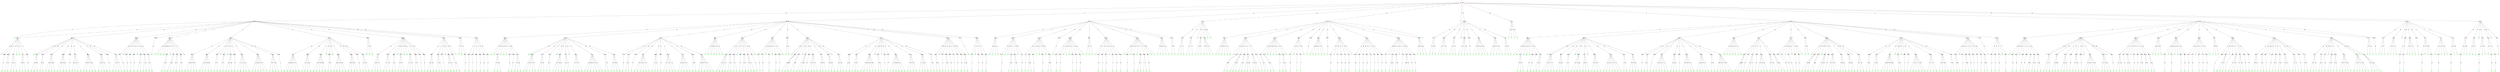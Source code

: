 digraph Mastermind_Strategy_4p6c{
size="40,40"
overlap=true
ranksep=5
node [shape=plaintext]
root=1566723494
1566723494 [label="1122 - 1296",shape=circle,color=red]
1874154700 [label="3345 - 256"]
1632392469 [label="6666",fontcolor=green,style=bold]
1874154700 -> 1632392469 [label="00"]
2008362258 [label="6646 - 17"]
760563749 [label="4464",fontcolor=green,style=bold]
2008362258 -> 760563749 [label="02"]
1753447031 [label="5656 - 2"]
1810132623 [label="6556",fontcolor=green,style=bold]
1753447031 -> 1810132623 [label="22"]
2008362258 -> 1753447031 [label="20"]
895947612 [label="5666 - 3"]
846492085 [label="6663",fontcolor=green,style=bold]
895947612 -> 846492085 [label="21"]
1096283470 [label="6566",fontcolor=green,style=bold]
895947612 -> 1096283470 [label="22"]
2008362258 -> 895947612 [label="21"]
152005629 [label="1416 - 4"]
75457651 [label="6664",fontcolor=green,style=bold]
152005629 -> 75457651 [label="02"]
362239120 [label="6466",fontcolor=green,style=bold]
152005629 -> 362239120 [label="20"]
1796488937 [label="4666",fontcolor=green,style=bold]
152005629 -> 1796488937 [label="11"]
2008362258 -> 152005629 [label="22"]
423031029 [label="5556",fontcolor=green,style=bold]
2008362258 -> 423031029 [label="10"]
1712669532 [label="5566",fontcolor=green,style=bold]
2008362258 -> 1712669532 [label="11"]
1225373914 [label="1416 - 4"]
60830820 [label="4664",fontcolor=green,style=bold]
1225373914 -> 60830820 [label="02"]
759156157 [label="4466",fontcolor=green,style=bold]
1225373914 -> 759156157 [label="20"]
1635546341 [label="6464",fontcolor=green,style=bold]
1225373914 -> 1635546341 [label="11"]
2008362258 -> 1225373914 [label="12"]
1698156408 [label="6636 - 2"]
1740035246 [label="6656",fontcolor=green,style=bold]
1698156408 -> 1740035246 [label="30"]
2008362258 -> 1698156408 [label="30"]
1874154700 -> 2008362258 [label="01"]
884457408 [label="6634 - 42"]
913190639 [label="5553",fontcolor=green,style=bold]
884457408 -> 913190639 [label="01"]
1845066581 [label="4556 - 4"]
1018937824 [label="5456",fontcolor=green,style=bold]
1845066581 -> 1018937824 [label="22"]
905654280 [label="5563",fontcolor=green,style=bold]
1845066581 -> 905654280 [label="12"]
1915058446 [label="4456",fontcolor=green,style=bold]
1845066581 -> 1915058446 [label="30"]
884457408 -> 1845066581 [label="02"]
1419810764 [label="4566 - 3"]
922151033 [label="4463",fontcolor=green,style=bold]
1419810764 -> 922151033 [label="20"]
1516369375 [label="5466",fontcolor=green,style=bold]
1419810764 -> 1516369375 [label="22"]
884457408 -> 1419810764 [label="03"]
55909012 [label="4654 - 5"]
1394336709 [label="4434",fontcolor=green,style=bold]
55909012 -> 1394336709 [label="20"]
1387228415 [label="6554",fontcolor=green,style=bold]
55909012 -> 1387228415 [label="21"]
120960120 [label="6454",fontcolor=green,style=bold]
55909012 -> 120960120 [label="22"]
748658608 [label="5654",fontcolor=green,style=bold]
55909012 -> 748658608 [label="30"]
884457408 -> 55909012 [label="20"]
546718765 [label="5636 - 5"]
167185492 [label="6564",fontcolor=green,style=bold]
546718765 -> 167185492 [label="03"]
592179046 [label="5664",fontcolor=green,style=bold]
546718765 -> 592179046 [label="21"]
1937348256 [label="6536",fontcolor=green,style=bold]
546718765 -> 1937348256 [label="22"]
1641808846 [label="6653",fontcolor=green,style=bold]
546718765 -> 1641808846 [label="13"]
884457408 -> 546718765 [label="21"]
1358444045 [label="4636 - 2"]
750044075 [label="6436",fontcolor=green,style=bold]
1358444045 -> 750044075 [label="22"]
884457408 -> 1358444045 [label="22"]
331844619 [label="1444 - 5"]
310656974 [label="5454",fontcolor=green,style=bold]
331844619 -> 310656974 [label="20"]
64830413 [label="4454",fontcolor=green,style=bold]
331844619 -> 64830413 [label="21"]
159259014 [label="5554",fontcolor=green,style=bold]
331844619 -> 159259014 [label="10"]
653687670 [label="4554",fontcolor=green,style=bold]
331844619 -> 653687670 [label="11"]
884457408 -> 331844619 [label="10"]
356473385 [label="5653 - 6"]
2136344592 [label="4564",fontcolor=green,style=bold]
356473385 -> 2136344592 [label="02"]
110992469 [label="6553",fontcolor=green,style=bold]
356473385 -> 110992469 [label="22"]
329611835 [label="5464",fontcolor=green,style=bold]
356473385 -> 329611835 [label="11"]
2091156596 [label="5564",fontcolor=green,style=bold]
356473385 -> 2091156596 [label="12"]
863831416 [label="5536",fontcolor=green,style=bold]
356473385 -> 863831416 [label="13"]
884457408 -> 356473385 [label="11"]
1508395126 [label="4656 - 5"]
1638172114 [label="6563",fontcolor=green,style=bold]
1508395126 -> 1638172114 [label="03"]
972765878 [label="4436",fontcolor=green,style=bold]
1508395126 -> 972765878 [label="20"]
1651945012 [label="6456",fontcolor=green,style=bold]
1508395126 -> 1651945012 [label="22"]
2034688500 [label="5663",fontcolor=green,style=bold]
1508395126 -> 2034688500 [label="12"]
884457408 -> 1508395126 [label="12"]
1007251739 [label="4663 - 2"]
1556595366 [label="6463",fontcolor=green,style=bold]
1007251739 -> 1556595366 [label="22"]
884457408 -> 1007251739 [label="13"]
194494468 [label="1413 - 5"]
1167116739 [label="6654",fontcolor=green,style=bold]
194494468 -> 1167116739 [label="01"]
853993923 [label="4634",fontcolor=green,style=bold]
194494468 -> 853993923 [label="02"]
1347870667 [label="6633",fontcolor=green,style=bold]
194494468 -> 1347870667 [label="10"]
1702146597 [label="6434",fontcolor=green,style=bold]
194494468 -> 1702146597 [label="11"]
884457408 -> 194494468 [label="30"]
1874154700 -> 884457408 [label="02"]
644460953 [label="4653 - 20"]
591723622 [label="5434 - 2"]
1166726978 [label="5534",fontcolor=green,style=bold]
591723622 -> 1166726978 [label="30"]
644460953 -> 591723622 [label="03"]
95395916 [label="4433",fontcolor=green,style=bold]
644460953 -> 95395916 [label="20"]
1856056345 [label="5436 - 2"]
1778535015 [label="6534",fontcolor=green,style=bold]
1856056345 -> 1778535015 [label="13"]
644460953 -> 1856056345 [label="04"]
2032251042 [label="5453 - 2"]
24433162 [label="5633",fontcolor=green,style=bold]
2032251042 -> 24433162 [label="20"]
644460953 -> 2032251042 [label="21"]
1725097945 [label="4563 - 2"]
519821334 [label="6453",fontcolor=green,style=bold]
1725097945 -> 519821334 [label="13"]
644460953 -> 1725097945 [label="22"]
1781256139 [label="5533",fontcolor=green,style=bold]
644460953 -> 1781256139 [label="11"]
1307096070 [label="4534 - 3"]
1014328909 [label="6533",fontcolor=green,style=bold]
1307096070 -> 1014328909 [label="20"]
2081303229 [label="6433",fontcolor=green,style=bold]
1307096070 -> 2081303229 [label="11"]
644460953 -> 1307096070 [label="12"]
1223685984 [label="4536 - 3"]
1076835071 [label="5463",fontcolor=green,style=bold]
1223685984 -> 1076835071 [label="04"]
1463757745 [label="5634",fontcolor=green,style=bold]
1223685984 -> 1463757745 [label="13"]
644460953 -> 1223685984 [label="13"]
1525262377 [label="4453 - 3"]
1837760739 [label="4633",fontcolor=green,style=bold]
1525262377 -> 1837760739 [label="20"]
1418428263 [label="4553",fontcolor=green,style=bold]
1525262377 -> 1418428263 [label="30"]
644460953 -> 1525262377 [label="30"]
1874154700 -> 644460953 [label="03"]
2059904228 [label="4533 - 2"]
1836643189 [label="5433",fontcolor=green,style=bold]
2059904228 -> 1836643189 [label="22"]
1874154700 -> 2059904228 [label="04"]
1355316001 [label="3656 - 19"]
1597462040 [label="4444",fontcolor=green,style=bold]
1355316001 -> 1597462040 [label="00"]
403716510 [label="6444",fontcolor=green,style=bold]
1355316001 -> 403716510 [label="01"]
853119666 [label="5565",fontcolor=green,style=bold]
1355316001 -> 853119666 [label="02"]
559670971 [label="6565",fontcolor=green,style=bold]
1355316001 -> 559670971 [label="03"]
1144648478 [label="4646 - 3"]
1576861390 [label="5655",fontcolor=green,style=bold]
1144648478 -> 1576861390 [label="10"]
600746945 [label="6646",fontcolor=green,style=bold]
1144648478 -> 600746945 [label="30"]
1355316001 -> 1144648478 [label="20"]
1566502717 [label="6655",fontcolor=green,style=bold]
1355316001 -> 1566502717 [label="21"]
1458849419 [label="4446 - 3"]
1824835605 [label="5555",fontcolor=green,style=bold]
1458849419 -> 1824835605 [label="00"]
981661423 [label="4644",fontcolor=green,style=bold]
1458849419 -> 981661423 [label="22"]
1355316001 -> 1458849419 [label="10"]
269468037 [label="6446 - 3"]
1681595665 [label="6644",fontcolor=green,style=bold]
269468037 -> 1681595665 [label="22"]
787867107 [label="6555",fontcolor=green,style=bold]
269468037 -> 787867107 [label="10"]
1355316001 -> 269468037 [label="11"]
57494364 [label="5665 - 3"]
1828757853 [label="6366",fontcolor=green,style=bold]
57494364 -> 1828757853 [label="11"]
1374677625 [label="6665",fontcolor=green,style=bold]
57494364 -> 1374677625 [label="30"]
1355316001 -> 57494364 [label="12"]
1345636186 [label="3666",fontcolor=green,style=bold]
1355316001 -> 1345636186 [label="30"]
1874154700 -> 1355316001 [label="10"]
963269035 [label="3636 - 46"]
1359484306 [label="4544 - 6"]
2140832232 [label="5455",fontcolor=green,style=bold]
1359484306 -> 2140832232 [label="02"]
157456214 [label="4555",fontcolor=green,style=bold]
1359484306 -> 157456214 [label="20"]
1659791576 [label="5444",fontcolor=green,style=bold]
1359484306 -> 1659791576 [label="22"]
1935365522 [label="4455",fontcolor=green,style=bold]
1359484306 -> 1935365522 [label="12"]
1483022288 [label="5544",fontcolor=green,style=bold]
1359484306 -> 1483022288 [label="30"]
963269035 -> 1359484306 [label="00"]
1159785389 [label="4565 - 6"]
1410986873 [label="5465",fontcolor=green,style=bold]
1159785389 -> 1410986873 [label="22"]
2110245805 [label="4443",fontcolor=green,style=bold]
1159785389 -> 2110245805 [label="10"]
221036634 [label="6544",fontcolor=green,style=bold]
1159785389 -> 221036634 [label="12"]
1335050193 [label="6455",fontcolor=green,style=bold]
1159785389 -> 1335050193 [label="13"]
1418370913 [label="4465",fontcolor=green,style=bold]
1159785389 -> 1418370913 [label="30"]
963269035 -> 1159785389 [label="01"]
391359742 [label="4364 - 3"]
2081853534 [label="6443",fontcolor=green,style=bold]
391359742 -> 2081853534 [label="04"]
707610042 [label="6465",fontcolor=green,style=bold]
391359742 -> 707610042 [label="11"]
963269035 -> 391359742 [label="02"]
710714889 [label="6364",fontcolor=green,style=bold]
963269035 -> 710714889 [label="03"]
551734240 [label="3556 - 3"]
1757293506 [label="5635",fontcolor=green,style=bold]
551734240 -> 1757293506 [label="04"]
687780858 [label="5646",fontcolor=green,style=bold]
551734240 -> 687780858 [label="11"]
963269035 -> 551734240 [label="20"]
1734161410 [label="6363",fontcolor=green,style=bold]
963269035 -> 1734161410 [label="04"]
1364614850 [label="3466 - 4"]
1211076369 [label="6635",fontcolor=green,style=bold]
1364614850 -> 1211076369 [label="03"]
361993357 [label="3664",fontcolor=green,style=bold]
1364614850 -> 361993357 [label="22"]
459296537 [label="3566",fontcolor=green,style=bold]
1364614850 -> 459296537 [label="30"]
963269035 -> 1364614850 [label="21"]
2015601401 [label="3663 - 2"]
1287712235 [label="6336",fontcolor=green,style=bold]
2015601401 -> 1287712235 [label="04"]
963269035 -> 2015601401 [label="22"]
1165897474 [label="4546 - 6"]
1551870003 [label="5446",fontcolor=green,style=bold]
1165897474 -> 1551870003 [label="22"]
967765295 [label="5535",fontcolor=green,style=bold]
1165897474 -> 967765295 [label="10"]
1917513796 [label="4655",fontcolor=green,style=bold]
1165897474 -> 1917513796 [label="12"]
1182320432 [label="5644",fontcolor=green,style=bold]
1165897474 -> 1182320432 [label="13"]
1734853116 [label="5546",fontcolor=green,style=bold]
1165897474 -> 1734853116 [label="30"]
963269035 -> 1165897474 [label="10"]
703504298 [label="1565 - 7"]
201556483 [label="4643",fontcolor=green,style=bold]
703504298 -> 201556483 [label="01"]
214074868 [label="5356",fontcolor=green,style=bold]
703504298 -> 214074868 [label="03"]
1442045361 [label="4665",fontcolor=green,style=bold]
703504298 -> 1442045361 [label="20"]
146611050 [label="6535",fontcolor=green,style=bold]
703504298 -> 146611050 [label="21"]
415138788 [label="3464",fontcolor=green,style=bold]
703504298 -> 415138788 [label="10"]
13326370 [label="6546",fontcolor=green,style=bold]
703504298 -> 13326370 [label="11"]
963269035 -> 703504298 [label="11"]
1268650975 [label="4366 - 5"]
731395981 [label="6643",fontcolor=green,style=bold]
1268650975 -> 731395981 [label="04"]
1196765369 [label="6356",fontcolor=green,style=bold]
1268650975 -> 1196765369 [label="21"]
486898233 [label="6333",fontcolor=green,style=bold]
1268650975 -> 486898233 [label="11"]
650023597 [label="5366",fontcolor=green,style=bold]
1268650975 -> 650023597 [label="30"]
963269035 -> 1268650975 [label="12"]
1282473384 [label="3633 - 2"]
575593575 [label="3656",fontcolor=green,style=bold]
1282473384 -> 575593575 [label="20"]
963269035 -> 1282473384 [label="30"]
1874154700 -> 963269035 [label="11"]
346861221 [label="3454 - 40"]
1188392295 [label="1436 - 7"]
226710952 [label="5363",fontcolor=green,style=bold]
1188392295 -> 226710952 [label="02"]
1509563803 [label="4363",fontcolor=green,style=bold]
1188392295 -> 1509563803 [label="03"]
684874119 [label="5336",fontcolor=green,style=bold]
1188392295 -> 684874119 [label="20"]
1157740463 [label="4336",fontcolor=green,style=bold]
1188392295 -> 1157740463 [label="21"]
1379435698 [label="5333",fontcolor=green,style=bold]
1188392295 -> 1379435698 [label="10"]
1529306539 [label="4333",fontcolor=green,style=bold]
1188392295 -> 1529306539 [label="11"]
346861221 -> 1188392295 [label="02"]
1635985705 [label="4535 - 5"]
695682681 [label="5643",fontcolor=green,style=bold]
1635985705 -> 695682681 [label="03"]
1073502961 [label="6543",fontcolor=green,style=bold]
1635985705 -> 1073502961 [label="12"]
1582797472 [label="5543",fontcolor=green,style=bold]
1635985705 -> 1582797472 [label="13"]
644166178 [label="4635",fontcolor=green,style=bold]
1635985705 -> 644166178 [label="30"]
346861221 -> 1635985705 [label="03"]
892529689 [label="3463 - 6"]
1757676444 [label="3553",fontcolor=green,style=bold]
892529689 -> 1757676444 [label="20"]
182738614 [label="3653",fontcolor=green,style=bold]
892529689 -> 182738614 [label="21"]
94345706 [label="3436",fontcolor=green,style=bold]
892529689 -> 94345706 [label="22"]
670035812 [label="3634",fontcolor=green,style=bold]
892529689 -> 670035812 [label="13"]
1870647526 [label="3433",fontcolor=green,style=bold]
892529689 -> 1870647526 [label="30"]
346861221 -> 892529689 [label="20"]
1204167249 [label="4543",fontcolor=green,style=bold]
346861221 -> 1204167249 [label="04"]
1047503754 [label="3564 - 3"]
1722023916 [label="5354",fontcolor=green,style=bold]
1047503754 -> 1722023916 [label="12"]
2009787198 [label="6354",fontcolor=green,style=bold]
1047503754 -> 2009787198 [label="13"]
346861221 -> 1047503754 [label="21"]
32017212 [label="4354",fontcolor=green,style=bold]
346861221 -> 32017212 [label="22"]
1121454968 [label="3536 - 6"]
1006485584 [label="5353",fontcolor=green,style=bold]
1121454968 -> 1006485584 [label="03"]
466505482 [label="6353",fontcolor=green,style=bold]
1121454968 -> 466505482 [label="04"]
1580893732 [label="3563",fontcolor=green,style=bold]
1121454968 -> 1580893732 [label="22"]
1547425104 [label="6334",fontcolor=green,style=bold]
1121454968 -> 1547425104 [label="12"]
152134087 [label="3533",fontcolor=green,style=bold]
1121454968 -> 152134087 [label="30"]
346861221 -> 1121454968 [label="11"]
1615780336 [label="4356 - 5"]
1783593083 [label="5435",fontcolor=green,style=bold]
1615780336 -> 1783593083 [label="03"]
1750905143 [label="4334",fontcolor=green,style=bold]
1615780336 -> 1750905143 [label="20"]
1782704802 [label="6435",fontcolor=green,style=bold]
1615780336 -> 1782704802 [label="04"]
2094411587 [label="5364",fontcolor=green,style=bold]
1615780336 -> 2094411587 [label="13"]
346861221 -> 1615780336 [label="12"]
1833638914 [label="4435 - 2"]
1620303253 [label="5443",fontcolor=green,style=bold]
1833638914 -> 1620303253 [label="13"]
346861221 -> 1833638914 [label="13"]
90320863 [label="3456 - 4"]
1216590855 [label="3434",fontcolor=green,style=bold]
90320863 -> 1216590855 [label="20"]
2107447833 [label="3554",fontcolor=green,style=bold]
90320863 -> 2107447833 [label="21"]
60559178 [label="3654",fontcolor=green,style=bold]
90320863 -> 60559178 [label="22"]
346861221 -> 90320863 [label="30"]
1874154700 -> 346861221 [label="12"]
395629617 [label="3453 - 4"]
1122134344 [label="5334",fontcolor=green,style=bold]
395629617 -> 1122134344 [label="04"]
1471868639 [label="4353",fontcolor=green,style=bold]
395629617 -> 1471868639 [label="22"]
876563773 [label="3534",fontcolor=green,style=bold]
395629617 -> 876563773 [label="13"]
1874154700 -> 395629617 [label="13"]
87765719 [label="3636 - 30"]
1413653265 [label="1444 - 5"]
1418621776 [label="5445",fontcolor=green,style=bold]
1413653265 -> 1418621776 [label="20"]
446073433 [label="4445",fontcolor=green,style=bold]
1413653265 -> 446073433 [label="21"]
1181199958 [label="5545",fontcolor=green,style=bold]
1413653265 -> 1181199958 [label="10"]
125622176 [label="4545",fontcolor=green,style=bold]
1413653265 -> 125622176 [label="11"]
87765719 -> 1413653265 [label="00"]
542060780 [label="6445 - 4"]
237351678 [label="5355",fontcolor=green,style=bold]
542060780 -> 237351678 [label="10"]
1967892594 [label="4344",fontcolor=green,style=bold]
542060780 -> 1967892594 [label="11"]
342597804 [label="6545",fontcolor=green,style=bold]
542060780 -> 342597804 [label="30"]
87765719 -> 542060780 [label="01"]
1308244637 [label="5365 - 3"]
1860944798 [label="6355",fontcolor=green,style=bold]
1308244637 -> 1860944798 [label="22"]
1179381257 [label="6344",fontcolor=green,style=bold]
1308244637 -> 1179381257 [label="11"]
87765719 -> 1308244637 [label="02"]
258754732 [label="6365",fontcolor=green,style=bold]
87765719 -> 258754732 [label="03"]
333362446 [label="3446 - 4"]
597255128 [label="3644",fontcolor=green,style=bold]
333362446 -> 597255128 [label="22"]
985397764 [label="3333",fontcolor=green,style=bold]
333362446 -> 985397764 [label="10"]
1476394199 [label="3655",fontcolor=green,style=bold]
333362446 -> 1476394199 [label="11"]
87765719 -> 333362446 [label="20"]
837764579 [label="3665",fontcolor=green,style=bold]
87765719 -> 837764579 [label="21"]
1501587365 [label="3366",fontcolor=green,style=bold]
87765719 -> 1501587365 [label="22"]
1007603019 [label="4645 - 4"]
348100441 [label="3555",fontcolor=green,style=bold]
1007603019 -> 348100441 [label="10"]
1597249648 [label="3444",fontcolor=green,style=bold]
1007603019 -> 1597249648 [label="11"]
89387388 [label="5645",fontcolor=green,style=bold]
1007603019 -> 89387388 [label="30"]
87765719 -> 1007603019 [label="10"]
1333592072 [label="3565 - 3"]
655381473 [label="4346",fontcolor=green,style=bold]
1333592072 -> 655381473 [label="02"]
1486371051 [label="6645",fontcolor=green,style=bold]
1333592072 -> 1486371051 [label="11"]
87765719 -> 1333592072 [label="11"]
1121647253 [label="3363 - 2"]
1694556038 [label="6346",fontcolor=green,style=bold]
1121647253 -> 1694556038 [label="11"]
87765719 -> 1121647253 [label="12"]
1076496284 [label="3336 - 2"]
1508646930 [label="3646",fontcolor=green,style=bold]
1076496284 -> 1508646930 [label="20"]
87765719 -> 1076496284 [label="30"]
1874154700 -> 87765719 [label="20"]
1291286504 [label="3443 - 20"]
795372831 [label="4355 - 4"]
1072601481 [label="6335",fontcolor=green,style=bold]
795372831 -> 1072601481 [label="20"]
121295574 [label="5335",fontcolor=green,style=bold]
795372831 -> 121295574 [label="21"]
1887813102 [label="4365",fontcolor=green,style=bold]
795372831 -> 1887813102 [label="30"]
1291286504 -> 795372831 [label="02"]
485041780 [label="3455 - 4"]
1459672753 [label="3353",fontcolor=green,style=bold]
485041780 -> 1459672753 [label="20"]
117244645 [label="3546",fontcolor=green,style=bold]
485041780 -> 117244645 [label="12"]
1540011289 [label="3465",fontcolor=green,style=bold]
485041780 -> 1540011289 [label="30"]
1291286504 -> 485041780 [label="20"]
239465106 [label="3544 - 2"]
1596000437 [label="6343",fontcolor=green,style=bold]
239465106 -> 1596000437 [label="11"]
1291286504 -> 239465106 [label="21"]
832947102 [label="4343",fontcolor=green,style=bold]
1291286504 -> 832947102 [label="22"]
1061804750 [label="3356 - 4"]
507084503 [label="5346",fontcolor=green,style=bold]
1061804750 -> 507084503 [label="21"]
1225439493 [label="3535",fontcolor=green,style=bold]
1061804750 -> 1225439493 [label="12"]
1454127753 [label="3635",fontcolor=green,style=bold]
1061804750 -> 1454127753 [label="13"]
1291286504 -> 1061804750 [label="11"]
667026744 [label="3334 - 3"]
1926764753 [label="5344",fontcolor=green,style=bold]
667026744 -> 1926764753 [label="20"]
1845904670 [label="3364",fontcolor=green,style=bold]
667026744 -> 1845904670 [label="30"]
1291286504 -> 667026744 [label="12"]
1497973285 [label="3643",fontcolor=green,style=bold]
1291286504 -> 1497973285 [label="30"]
1874154700 -> 1291286504 [label="21"]
1846896625 [label="3435 - 5"]
1555690610 [label="5343",fontcolor=green,style=bold]
1846896625 -> 1555690610 [label="04"]
13329486 [label="4335",fontcolor=green,style=bold]
1846896625 -> 13329486 [label="22"]
327177752 [label="3354 - 2"]
1458540918 [label="3543",fontcolor=green,style=bold]
327177752 -> 1458540918 [label="13"]
1846896625 -> 327177752 [label="13"]
1874154700 -> 1846896625 [label="22"]
1164371389 [label="3446 - 13"]
517210187 [label="3343 - 2"]
267760927 [label="3545",fontcolor=green,style=bold]
517210187 -> 267760927 [label="20"]
1164371389 -> 517210187 [label="20"]
633070006 [label="3344 - 2"]
1459794865 [label="3645",fontcolor=green,style=bold]
633070006 -> 1459794865 [label="20"]
1164371389 -> 633070006 [label="21"]
1776957250 [label="3335 - 2"]
1268066861 [label="3355",fontcolor=green,style=bold]
1776957250 -> 1268066861 [label="30"]
1164371389 -> 1776957250 [label="10"]
827966648 [label="3365 - 2"]
1938056729 [label="5345",fontcolor=green,style=bold]
827966648 -> 1938056729 [label="20"]
1164371389 -> 827966648 [label="11"]
1273765644 [label="4345 - 2"]
701141022 [label="6345",fontcolor=green,style=bold]
1273765644 -> 701141022 [label="30"]
1164371389 -> 1273765644 [label="12"]
1447689627 [label="3346 - 2"]
112061925 [label="3445",fontcolor=green,style=bold]
1447689627 -> 112061925 [label="20"]
1164371389 -> 1447689627 [label="30"]
1874154700 -> 1164371389 [label="30"]
1566723494 -> 1874154700 [label="00"]
764577347 [label="2344 - 256"]
1344645519 [label="5515 - 16"]
1234776885 [label="6661",fontcolor=green,style=bold]
1344645519 -> 1234776885 [label="01"]
540159270 [label="6651",fontcolor=green,style=bold]
1344645519 -> 540159270 [label="02"]
422250493 [label="1516 - 4"]
1690287238 [label="5616",fontcolor=green,style=bold]
422250493 -> 1690287238 [label="21"]
1690254271 [label="6615",fontcolor=green,style=bold]
422250493 -> 1690254271 [label="12"]
1440047379 [label="6516",fontcolor=green,style=bold]
422250493 -> 1440047379 [label="30"]
1344645519 -> 422250493 [label="20"]
343965883 [label="5561",fontcolor=green,style=bold]
1344645519 -> 343965883 [label="21"]
230835489 [label="5551",fontcolor=green,style=bold]
1344645519 -> 230835489 [label="22"]
280884709 [label="6616",fontcolor=green,style=bold]
1344645519 -> 280884709 [label="10"]
1847509784 [label="5661 - 2"]
2114650936 [label="6561",fontcolor=green,style=bold]
1847509784 -> 2114650936 [label="22"]
1344645519 -> 1847509784 [label="11"]
1635756693 [label="5651 - 2"]
504527234 [label="6551",fontcolor=green,style=bold]
1635756693 -> 504527234 [label="22"]
1344645519 -> 1635756693 [label="12"]
101478235 [label="1516 - 4"]
540585569 [label="6515",fontcolor=green,style=bold]
101478235 -> 540585569 [label="21"]
1007653873 [label="5615",fontcolor=green,style=bold]
101478235 -> 1007653873 [label="12"]
836514715 [label="5516",fontcolor=green,style=bold]
101478235 -> 836514715 [label="30"]
1344645519 -> 101478235 [label="30"]
764577347 -> 1344645519 [label="00"]
1414521932 [label="3516 - 44"]
828441346 [label="5255",fontcolor=green,style=bold]
1414521932 -> 828441346 [label="01"]
1899073220 [label="6255 - 6"]
555826066 [label="4661",fontcolor=green,style=bold]
1899073220 -> 555826066 [label="01"]
174573182 [label="5265",fontcolor=green,style=bold]
1899073220 -> 174573182 [label="22"]
858242339 [label="6461",fontcolor=green,style=bold]
1899073220 -> 858242339 [label="10"]
1310540333 [label="5451",fontcolor=green,style=bold]
1899073220 -> 1310540333 [label="11"]
1715998167 [label="6265",fontcolor=green,style=bold]
1899073220 -> 1715998167 [label="30"]
1414521932 -> 1899073220 [label="02"]
1386767190 [label="4651 - 4"]
1558712965 [label="6631",fontcolor=green,style=bold]
1386767190 -> 1558712965 [label="20"]
2025864991 [label="6451",fontcolor=green,style=bold]
1386767190 -> 2025864991 [label="22"]
1589683045 [label="5461",fontcolor=green,style=bold]
1386767190 -> 1589683045 [label="13"]
1414521932 -> 1386767190 [label="03"]
1340328248 [label="4515 - 3"]
1401132667 [label="4616",fontcolor=green,style=bold]
1340328248 -> 1401132667 [label="20"]
717386707 [label="6416",fontcolor=green,style=bold]
1340328248 -> 717386707 [label="11"]
1414521932 -> 1340328248 [label="20"]
1900164709 [label="5631",fontcolor=green,style=bold]
1414521932 -> 1900164709 [label="04"]
540642172 [label="3551 - 5"]
1875308878 [label="5416",fontcolor=green,style=bold]
540642172 -> 1875308878 [label="02"]
1445157774 [label="3613",fontcolor=green,style=bold]
540642172 -> 1445157774 [label="11"]
909295153 [label="5513",fontcolor=green,style=bold]
540642172 -> 909295153 [label="13"]
1522311648 [label="3531",fontcolor=green,style=bold]
540642172 -> 1522311648 [label="30"]
1414521932 -> 540642172 [label="21"]
36202360 [label="1113 - 4"]
1318822808 [label="3561",fontcolor=green,style=bold]
36202360 -> 1318822808 [label="02"]
1836797772 [label="6513",fontcolor=green,style=bold]
36202360 -> 1836797772 [label="20"]
1383547042 [label="3615",fontcolor=green,style=bold]
36202360 -> 1383547042 [label="11"]
1414521932 -> 36202360 [label="22"]
329645619 [label="6266",fontcolor=green,style=bold]
1414521932 -> 329645619 [label="10"]
3213500 [label="4551 - 5"]
923219673 [label="5266",fontcolor=green,style=bold]
3213500 -> 923219673 [label="01"]
1604125387 [label="5415",fontcolor=green,style=bold]
3213500 -> 1604125387 [label="04"]
1668627309 [label="6256",fontcolor=green,style=bold]
3213500 -> 1668627309 [label="10"]
1795799895 [label="5256",fontcolor=green,style=bold]
3213500 -> 1795799895 [label="11"]
1414521932 -> 3213500 [label="11"]
1698097425 [label="1461 - 8"]
1376400422 [label="6613",fontcolor=green,style=bold]
1698097425 -> 1376400422 [label="02"]
418304857 [label="4615",fontcolor=green,style=bold]
1698097425 -> 418304857 [label="03"]
1050349584 [label="3661",fontcolor=green,style=bold]
1698097425 -> 1050349584 [label="20"]
1815546035 [label="4561",fontcolor=green,style=bold]
1698097425 -> 1815546035 [label="21"]
1864350231 [label="5531",fontcolor=green,style=bold]
1698097425 -> 1864350231 [label="10"]
25548982 [label="3631",fontcolor=green,style=bold]
1698097425 -> 25548982 [label="11"]
1735934726 [label="6415",fontcolor=green,style=bold]
1698097425 -> 1735934726 [label="12"]
1414521932 -> 1698097425 [label="12"]
861842890 [label="5613 - 3"]
553871028 [label="6531",fontcolor=green,style=bold]
861842890 -> 553871028 [label="04"]
250370634 [label="3651",fontcolor=green,style=bold]
861842890 -> 250370634 [label="13"]
1414521932 -> 861842890 [label="13"]
724125922 [label="1145 - 5"]
1843368112 [label="3616",fontcolor=green,style=bold]
724125922 -> 1843368112 [label="01"]
1465085305 [label="3513",fontcolor=green,style=bold]
724125922 -> 1465085305 [label="02"]
989938643 [label="4516",fontcolor=green,style=bold]
724125922 -> 989938643 [label="03"]
1519280649 [label="3515",fontcolor=green,style=bold]
724125922 -> 1519280649 [label="11"]
1414521932 -> 724125922 [label="30"]
764577347 -> 1414521932 [label="01"]
1262822392 [label="3235 - 41"]
120694604 [label="4416 - 2"]
916419490 [label="4461",fontcolor=green,style=bold]
120694604 -> 916419490 [label="22"]
1262822392 -> 120694604 [label="00"]
522764626 [label="4613 - 3"]
2106620844 [label="6413",fontcolor=green,style=bold]
522764626 -> 2106620844 [label="22"]
2006034581 [label="4451",fontcolor=green,style=bold]
522764626 -> 2006034581 [label="11"]
1262822392 -> 522764626 [label="01"]
979294118 [label="4513 - 2"]
1663411182 [label="5413",fontcolor=green,style=bold]
979294118 -> 1663411182 [label="22"]
1262822392 -> 979294118 [label="02"]
488044861 [label="1336 - 7"]
1740189450 [label="4255",fontcolor=green,style=bold]
488044861 -> 1740189450 [label="00"]
731260860 [label="4265",fontcolor=green,style=bold]
488044861 -> 731260860 [label="01"]
1709366259 [label="3415",fontcolor=green,style=bold]
488044861 -> 1709366259 [label="02"]
1335298403 [label="6236",fontcolor=green,style=bold]
488044861 -> 1335298403 [label="20"]
1643691748 [label="3266",fontcolor=green,style=bold]
488044861 -> 1643691748 [label="11"]
2068434592 [label="3431",fontcolor=green,style=bold]
488044861 -> 2068434592 [label="12"]
1262822392 -> 488044861 [label="20"]
143110009 [label="3256 - 4"]
2142003995 [label="3263",fontcolor=green,style=bold]
143110009 -> 2142003995 [label="21"]
1535634836 [label="5236",fontcolor=green,style=bold]
143110009 -> 1535634836 [label="22"]
1846412426 [label="6233",fontcolor=green,style=bold]
143110009 -> 1846412426 [label="12"]
1262822392 -> 143110009 [label="21"]
1539805781 [label="3253 - 2"]
1206883981 [label="5233",fontcolor=green,style=bold]
1539805781 -> 1206883981 [label="22"]
1262822392 -> 1539805781 [label="22"]
601893033 [label="3416 - 6"]
1037324811 [label="4415",fontcolor=green,style=bold]
601893033 -> 1037324811 [label="20"]
1525037790 [label="4631",fontcolor=green,style=bold]
601893033 -> 1525037790 [label="04"]
1627821297 [label="3461",fontcolor=green,style=bold]
601893033 -> 1627821297 [label="22"]
1132547352 [label="4266",fontcolor=green,style=bold]
601893033 -> 1132547352 [label="11"]
1549409129 [label="6431",fontcolor=green,style=bold]
601893033 -> 1549409129 [label="13"]
1262822392 -> 601893033 [label="10"]
922872566 [label="3413 - 6"]
1651855867 [label="4256",fontcolor=green,style=bold]
922872566 -> 1651855867 [label="01"]
727001376 [label="4531",fontcolor=green,style=bold]
922872566 -> 727001376 [label="03"]
660143728 [label="3451",fontcolor=green,style=bold]
922872566 -> 660143728 [label="21"]
523691575 [label="6263",fontcolor=green,style=bold]
922872566 -> 523691575 [label="10"]
1468303011 [label="5431",fontcolor=green,style=bold]
922872566 -> 1468303011 [label="12"]
1262822392 -> 922872566 [label="11"]
1427810650 [label="5263 - 3"]
902919927 [label="6253",fontcolor=green,style=bold]
1427810650 -> 902919927 [label="22"]
503195940 [label="5253",fontcolor=green,style=bold]
1427810650 -> 503195940 [label="30"]
1262822392 -> 1427810650 [label="12"]
1857815974 [label="1536 - 7"]
1852584274 [label="3255",fontcolor=green,style=bold]
1857815974 -> 1852584274 [label="02"]
1354011814 [label="3265",fontcolor=green,style=bold]
1857815974 -> 1354011814 [label="03"]
1022308509 [label="3236",fontcolor=green,style=bold]
1857815974 -> 1022308509 [label="20"]
846238611 [label="3233",fontcolor=green,style=bold]
1857815974 -> 846238611 [label="10"]
1033490990 [label="5235",fontcolor=green,style=bold]
1857815974 -> 1033490990 [label="11"]
1241276575 [label="6235",fontcolor=green,style=bold]
1857815974 -> 1241276575 [label="12"]
1262822392 -> 1857815974 [label="30"]
764577347 -> 1262822392 [label="02"]
215145189 [label="2335 - 8"]
982007015 [label="4413",fontcolor=green,style=bold]
215145189 -> 982007015 [label="01"]
1232306490 [label="4263",fontcolor=green,style=bold]
215145189 -> 1232306490 [label="02"]
1663166483 [label="4253",fontcolor=green,style=bold]
215145189 -> 1663166483 [label="03"]
2042495840 [label="4235",fontcolor=green,style=bold]
215145189 -> 2042495840 [label="21"]
36333492 [label="4431",fontcolor=green,style=bold]
215145189 -> 36333492 [label="10"]
1468357786 [label="4236",fontcolor=green,style=bold]
215145189 -> 1468357786 [label="11"]
990398217 [label="4233",fontcolor=green,style=bold]
215145189 -> 990398217 [label="12"]
764577347 -> 215145189 [label="03"]
841283083 [label="1545 - 24"]
1675763772 [label="1136 - 5"]
520016214 [label="2363",fontcolor=green,style=bold]
1675763772 -> 520016214 [label="02"]
1731722639 [label="2336",fontcolor=green,style=bold]
1675763772 -> 1731722639 [label="20"]
1924582348 [label="2333",fontcolor=green,style=bold]
1675763772 -> 1924582348 [label="10"]
11003494 [label="2366",fontcolor=green,style=bold]
1675763772 -> 11003494 [label="11"]
841283083 -> 1675763772 [label="00"]
1757143877 [label="2353 - 3"]
817406040 [label="2664",fontcolor=green,style=bold]
1757143877 -> 817406040 [label="10"]
1955915048 [label="2356",fontcolor=green,style=bold]
1757143877 -> 1955915048 [label="30"]
841283083 -> 1757143877 [label="01"]
1270855946 [label="2654 - 3"]
2083117811 [label="3314",fontcolor=green,style=bold]
1270855946 -> 2083117811 [label="10"]
157683534 [label="6314",fontcolor=green,style=bold]
1270855946 -> 157683534 [label="11"]
841283083 -> 1270855946 [label="02"]
1518864111 [label="5314",fontcolor=green,style=bold]
841283083 -> 1518864111 [label="03"]
1816757085 [label="2546 - 2"]
1585787493 [label="2645",fontcolor=green,style=bold]
1816757085 -> 1585787493 [label="22"]
841283083 -> 1816757085 [label="20"]
1730173572 [label="2335 - 3"]
2097514481 [label="2646",fontcolor=green,style=bold]
1730173572 -> 2097514481 [label="10"]
1568059495 [label="2365",fontcolor=green,style=bold]
1730173572 -> 1568059495 [label="30"]
841283083 -> 1730173572 [label="10"]
706197430 [label="2564 - 4"]
1325808650 [label="3341",fontcolor=green,style=bold]
706197430 -> 1325808650 [label="01"]
510464020 [label="6341",fontcolor=green,style=bold]
706197430 -> 510464020 [label="02"]
1987083830 [label="2355",fontcolor=green,style=bold]
706197430 -> 1987083830 [label="11"]
841283083 -> 706197430 [label="11"]
1632492873 [label="2554 - 2"]
525683462 [label="5341",fontcolor=green,style=bold]
1632492873 -> 525683462 [label="02"]
841283083 -> 1632492873 [label="12"]
1766724936 [label="2545",fontcolor=green,style=bold]
841283083 -> 1766724936 [label="30"]
764577347 -> 841283083 [label="20"]
473581465 [label="2425 - 14"]
319977154 [label="4314 - 2"]
648680157 [label="4341",fontcolor=green,style=bold]
319977154 -> 648680157 [label="22"]
473581465 -> 319977154 [label="01"]
1071097621 [label="4244 - 2"]
1897871865 [label="6244",fontcolor=green,style=bold]
1071097621 -> 1897871865 [label="30"]
473581465 -> 1071097621 [label="02"]
1908143486 [label="5244",fontcolor=green,style=bold]
473581465 -> 1908143486 [label="03"]
133250414 [label="2446 - 2"]
85777802 [label="2464",fontcolor=green,style=bold]
133250414 -> 85777802 [label="22"]
473581465 -> 133250414 [label="20"]
222624801 [label="2454",fontcolor=green,style=bold]
473581465 -> 222624801 [label="21"]
603650290 [label="2634 - 2"]
762227630 [label="2643",fontcolor=green,style=bold]
603650290 -> 762227630 [label="22"]
473581465 -> 603650290 [label="11"]
1316864772 [label="2534 - 2"]
1685232414 [label="2543",fontcolor=green,style=bold]
1316864772 -> 1685232414 [label="22"]
473581465 -> 1316864772 [label="12"]
280744458 [label="2445",fontcolor=green,style=bold]
473581465 -> 280744458 [label="30"]
764577347 -> 473581465 [label="21"]
1213216872 [label="2434 - 3"]
1754638213 [label="2443",fontcolor=green,style=bold]
1213216872 -> 1754638213 [label="22"]
407858146 [label="3244",fontcolor=green,style=bold]
1213216872 -> 407858146 [label="13"]
764577347 -> 1213216872 [label="22"]
1454031203 [label="3315 - 34"]
527446182 [label="2666",fontcolor=green,style=bold]
1454031203 -> 527446182 [label="00"]
1511785794 [label="2566 - 4"]
963601816 [label="6641",fontcolor=green,style=bold]
1511785794 -> 963601816 [label="02"]
961419791 [label="2656",fontcolor=green,style=bold]
1511785794 -> 961419791 [label="22"]
665188480 [label="2556",fontcolor=green,style=bold]
1511785794 -> 665188480 [label="30"]
1454031203 -> 1511785794 [label="01"]
489279267 [label="5641 - 3"]
1596467899 [label="6541",fontcolor=green,style=bold]
489279267 -> 1596467899 [label="22"]
377478451 [label="5541",fontcolor=green,style=bold]
489279267 -> 377478451 [label="30"]
1454031203 -> 489279267 [label="02"]
513169028 [label="6316",fontcolor=green,style=bold]
1454031203 -> 513169028 [label="20"]
1301664418 [label="3331 - 4"]
1408652377 [label="5316",fontcolor=green,style=bold]
1301664418 -> 1408652377 [label="11"]
990416209 [label="6313",fontcolor=green,style=bold]
1301664418 -> 990416209 [label="12"]
394714818 [label="3361",fontcolor=green,style=bold]
1301664418 -> 394714818 [label="30"]
1454031203 -> 1301664418 [label="21"]
1952779858 [label="3351 - 2"]
366004251 [label="5313",fontcolor=green,style=bold]
1952779858 -> 366004251 [label="13"]
1454031203 -> 1952779858 [label="22"]
1791868405 [label="6614 - 5"]
1260134048 [label="2555",fontcolor=green,style=bold]
1791868405 -> 1260134048 [label="00"]
391618063 [label="2565",fontcolor=green,style=bold]
1791868405 -> 391618063 [label="01"]
81009902 [label="2655",fontcolor=green,style=bold]
1791868405 -> 81009902 [label="10"]
57748372 [label="2665",fontcolor=green,style=bold]
1791868405 -> 57748372 [label="11"]
1454031203 -> 1791868405 [label="10"]
674483268 [label="5614 - 4"]
54495403 [label="6361",fontcolor=green,style=bold]
674483268 -> 54495403 [label="02"]
665372494 [label="6514",fontcolor=green,style=bold]
674483268 -> 665372494 [label="22"]
764372388 [label="5514",fontcolor=green,style=bold]
674483268 -> 764372388 [label="30"]
1454031203 -> 674483268 [label="11"]
459857341 [label="5361 - 4"]
1684890795 [label="6331",fontcolor=green,style=bold]
459857341 -> 1684890795 [label="21"]
94264799 [label="6351",fontcolor=green,style=bold]
459857341 -> 94264799 [label="22"]
1399499405 [label="5351",fontcolor=green,style=bold]
459857341 -> 1399499405 [label="30"]
1454031203 -> 459857341 [label="12"]
238157928 [label="5331",fontcolor=green,style=bold]
1454031203 -> 238157928 [label="13"]
32863545 [label="3316 - 4"]
1995616381 [label="5315",fontcolor=green,style=bold]
32863545 -> 1995616381 [label="20"]
1883919084 [label="6315",fontcolor=green,style=bold]
32863545 -> 1883919084 [label="21"]
1860513229 [label="3313",fontcolor=green,style=bold]
32863545 -> 1860513229 [label="30"]
1454031203 -> 32863545 [label="30"]
764577347 -> 1454031203 [label="10"]
1150538133 [label="4514 - 42"]
662822946 [label="2636 - 3"]
92150540 [label="2663",fontcolor=green,style=bold]
662822946 -> 92150540 [label="22"]
1110623531 [label="2633",fontcolor=green,style=bold]
662822946 -> 1110623531 [label="30"]
1150538133 -> 662822946 [label="00"]
410495873 [label="2635 - 4"]
811587677 [label="6246",fontcolor=green,style=bold]
410495873 -> 811587677 [label="02"]
1166807841 [label="2653",fontcolor=green,style=bold]
410495873 -> 1166807841 [label="22"]
289639718 [label="2466",fontcolor=green,style=bold]
410495873 -> 289639718 [label="11"]
1150538133 -> 410495873 [label="01"]
885851948 [label="2456 - 7"]
2048834776 [label="3641",fontcolor=green,style=bold]
885851948 -> 2048834776 [label="02"]
1605283233 [label="5245",fontcolor=green,style=bold]
885851948 -> 1605283233 [label="03"]
1384722895 [label="6245",fontcolor=green,style=bold]
885851948 -> 1384722895 [label="04"]
245475541 [label="2465",fontcolor=green,style=bold]
885851948 -> 245475541 [label="22"]
22429093 [label="5246",fontcolor=green,style=bold]
885851948 -> 22429093 [label="13"]
733957003 [label="2455",fontcolor=green,style=bold]
885851948 -> 733957003 [label="30"]
1150538133 -> 885851948 [label="02"]
815992954 [label="6441",fontcolor=green,style=bold]
1150538133 -> 815992954 [label="03"]
868737467 [label="3614 - 3"]
55331187 [label="4313",fontcolor=green,style=bold]
868737467 -> 55331187 [label="12"]
1392425346 [label="4316",fontcolor=green,style=bold]
868737467 -> 1392425346 [label="13"]
1150538133 -> 868737467 [label="20"]
2054574951 [label="5441",fontcolor=green,style=bold]
1150538133 -> 2054574951 [label="04"]
1991294891 [label="4315 - 2"]
399931359 [label="6414",fontcolor=green,style=bold]
1991294891 -> 399931359 [label="11"]
1150538133 -> 1991294891 [label="21"]
809762318 [label="4541 - 2"]
2028371466 [label="5414",fontcolor=green,style=bold]
809762318 -> 2028371466 [label="04"]
1150538133 -> 809762318 [label="22"]
198761306 [label="1635 - 7"]
798244209 [label="6264",fontcolor=green,style=bold]
198761306 -> 798244209 [label="01"]
525571 [label="2553",fontcolor=green,style=bold]
198761306 -> 525571 [label="02"]
1263877414 [label="2563",fontcolor=green,style=bold]
198761306 -> 1263877414 [label="03"]
110771485 [label="2535",fontcolor=green,style=bold]
198761306 -> 110771485 [label="20"]
141289226 [label="2533",fontcolor=green,style=bold]
198761306 -> 141289226 [label="11"]
1208736537 [label="2536",fontcolor=green,style=bold]
198761306 -> 1208736537 [label="12"]
1150538133 -> 198761306 [label="10"]
710239027 [label="4361 - 5"]
2104545713 [label="5254",fontcolor=green,style=bold]
710239027 -> 2104545713 [label="01"]
712256162 [label="6254",fontcolor=green,style=bold]
710239027 -> 712256162 [label="02"]
1018298342 [label="5264",fontcolor=green,style=bold]
710239027 -> 1018298342 [label="11"]
1039949752 [label="4331",fontcolor=green,style=bold]
710239027 -> 1039949752 [label="30"]
1150538133 -> 710239027 [label="11"]
1182461167 [label="1356 - 5"]
1297149880 [label="4441",fontcolor=green,style=bold]
1182461167 -> 1297149880 [label="01"]
2116908859 [label="4641",fontcolor=green,style=bold]
1182461167 -> 2116908859 [label="02"]
561247961 [label="3541",fontcolor=green,style=bold]
1182461167 -> 561247961 [label="03"]
813656972 [label="4351",fontcolor=green,style=bold]
1182461167 -> 813656972 [label="21"]
1150538133 -> 1182461167 [label="12"]
2048425748 [label="4414 - 3"]
1863932867 [label="3514",fontcolor=green,style=bold]
2048425748 -> 1863932867 [label="20"]
1373810119 [label="4614",fontcolor=green,style=bold]
2048425748 -> 1373810119 [label="30"]
1150538133 -> 2048425748 [label="30"]
764577347 -> 1150538133 [label="11"]
445288316 [label="3245 - 21"]
592688102 [label="2436 - 3"]
103887628 [label="2463",fontcolor=green,style=bold]
592688102 -> 103887628 [label="22"]
1123629720 [label="2433",fontcolor=green,style=bold]
592688102 -> 1123629720 [label="30"]
445288316 -> 592688102 [label="03"]
205962452 [label="2453",fontcolor=green,style=bold]
445288316 -> 205962452 [label="04"]
842326585 [label="3441 - 2"]
1032986144 [label="4246",fontcolor=green,style=bold]
842326585 -> 1032986144 [label="11"]
445288316 -> 842326585 [label="20"]
917819120 [label="3234 - 3"]
263025902 [label="6243",fontcolor=green,style=bold]
917819120 -> 263025902 [label="12"]
438135304 [label="3264",fontcolor=green,style=bold]
917819120 -> 438135304 [label="30"]
445288316 -> 917819120 [label="21"]
936580213 [label="3254 - 2"]
662736689 [label="5243",fontcolor=green,style=bold]
936580213 -> 662736689 [label="13"]
445288316 -> 936580213 [label="22"]
1131316523 [label="3414 - 2"]
852687460 [label="4264",fontcolor=green,style=bold]
1131316523 -> 852687460 [label="11"]
445288316 -> 1131316523 [label="11"]
495792375 [label="4254 - 2"]
1045941616 [label="6234",fontcolor=green,style=bold]
495792375 -> 1045941616 [label="20"]
445288316 -> 495792375 [label="12"]
161960012 [label="2435 - 2"]
738433734 [label="5234",fontcolor=green,style=bold]
161960012 -> 738433734 [label="13"]
445288316 -> 161960012 [label="13"]
1484594489 [label="3243 - 3"]
1489069835 [label="4245",fontcolor=green,style=bold]
1484594489 -> 1489069835 [label="20"]
1800890735 [label="3246",fontcolor=green,style=bold]
1484594489 -> 1800890735 [label="30"]
445288316 -> 1484594489 [label="30"]
764577347 -> 445288316 [label="12"]
1538399081 [label="4234 - 2"]
1805013491 [label="4243",fontcolor=green,style=bold]
1538399081 -> 1805013491 [label="22"]
764577347 -> 1538399081 [label="13"]
951880373 [label="1335 - 10"]
1752203484 [label="2444 - 2"]
601008104 [label="2644",fontcolor=green,style=bold]
1752203484 -> 601008104 [label="30"]
951880373 -> 1752203484 [label="00"]
2056418216 [label="2544",fontcolor=green,style=bold]
951880373 -> 2056418216 [label="01"]
648525677 [label="2334 - 2"]
1253946629 [label="2345",fontcolor=green,style=bold]
648525677 -> 1253946629 [label="21"]
951880373 -> 648525677 [label="20"]
2095490653 [label="2346 - 2"]
352359770 [label="2364",fontcolor=green,style=bold]
2095490653 -> 352359770 [label="22"]
951880373 -> 2095490653 [label="10"]
243745864 [label="2343 - 2"]
699780352 [label="2354",fontcolor=green,style=bold]
243745864 -> 699780352 [label="21"]
951880373 -> 243745864 [label="11"]
764577347 -> 951880373 [label="30"]
1566723494 -> 764577347 [label="01"]
1613255205 [label="2344 - 97"]
1897115967 [label="1515 - 5"]
1166151249 [label="6511",fontcolor=green,style=bold]
1897115967 -> 1166151249 [label="21"]
1121453612 [label="5511",fontcolor=green,style=bold]
1897115967 -> 1121453612 [label="22"]
1615056168 [label="6611",fontcolor=green,style=bold]
1897115967 -> 1615056168 [label="11"]
213193302 [label="5611",fontcolor=green,style=bold]
1897115967 -> 213193302 [label="12"]
1613255205 -> 1897115967 [label="00"]
1502635287 [label="5215 - 14"]
1543237999 [label="5411 - 2"]
632249781 [label="6216",fontcolor=green,style=bold]
1543237999 -> 632249781 [label="10"]
1502635287 -> 1543237999 [label="20"]
19717364 [label="5261",fontcolor=green,style=bold]
1502635287 -> 19717364 [label="21"]
1540270363 [label="5251",fontcolor=green,style=bold]
1502635287 -> 1540270363 [label="22"]
1597655940 [label="3611 - 3"]
2619171 [label="6411",fontcolor=green,style=bold]
1597655940 -> 2619171 [label="21"]
1728790703 [label="4611",fontcolor=green,style=bold]
1597655940 -> 1728790703 [label="30"]
1502635287 -> 1597655940 [label="10"]
1227074340 [label="3511 - 3"]
1154002927 [label="6261",fontcolor=green,style=bold]
1227074340 -> 1154002927 [label="10"]
2070529722 [label="4511",fontcolor=green,style=bold]
1227074340 -> 2070529722 [label="30"]
1502635287 -> 1227074340 [label="11"]
1188753216 [label="6251",fontcolor=green,style=bold]
1502635287 -> 1188753216 [label="12"]
317986356 [label="5216 - 2"]
331510866 [label="6215",fontcolor=green,style=bold]
317986356 -> 331510866 [label="22"]
1502635287 -> 317986356 [label="30"]
1613255205 -> 1502635287 [label="01"]
640363654 [label="3215 - 16"]
924477420 [label="3411 - 2"]
99451533 [label="4216",fontcolor=green,style=bold]
924477420 -> 99451533 [label="11"]
640363654 -> 924477420 [label="20"]
84739718 [label="3231 - 3"]
2050835901 [label="6213",fontcolor=green,style=bold]
84739718 -> 2050835901 [label="12"]
511473681 [label="3261",fontcolor=green,style=bold]
84739718 -> 511473681 [label="30"]
640363654 -> 84739718 [label="21"]
2011986105 [label="3251 - 2"]
439904756 [label="5213",fontcolor=green,style=bold]
2011986105 -> 439904756 [label="13"]
640363654 -> 2011986105 [label="22"]
171497379 [label="4411",fontcolor=green,style=bold]
640363654 -> 171497379 [label="10"]
2012846597 [label="4261",fontcolor=green,style=bold]
640363654 -> 2012846597 [label="11"]
1665404403 [label="4251 - 2"]
988458918 [label="6231",fontcolor=green,style=bold]
1665404403 -> 988458918 [label="20"]
640363654 -> 1665404403 [label="12"]
1990451863 [label="5231",fontcolor=green,style=bold]
640363654 -> 1990451863 [label="13"]
1295083508 [label="3213 - 3"]
249155636 [label="4215",fontcolor=green,style=bold]
1295083508 -> 249155636 [label="20"]
1629604310 [label="3216",fontcolor=green,style=bold]
1295083508 -> 1629604310 [label="30"]
640363654 -> 1295083508 [label="30"]
1613255205 -> 640363654 [label="02"]
142555199 [label="4213 - 2"]
1320677379 [label="4231",fontcolor=green,style=bold]
142555199 -> 1320677379 [label="22"]
1613255205 -> 142555199 [label="03"]
246399377 [label="3315 - 15"]
1630521067 [label="2246 - 2"]
274773041 [label="2264",fontcolor=green,style=bold]
1630521067 -> 274773041 [label="22"]
246399377 -> 1630521067 [label="00"]
1629911510 [label="2254 - 2"]
292917034 [label="2641",fontcolor=green,style=bold]
1629911510 -> 292917034 [label="11"]
246399377 -> 1629911510 [label="01"]
242355057 [label="2541",fontcolor=green,style=bold]
246399377 -> 242355057 [label="02"]
455538610 [label="2316",fontcolor=green,style=bold]
246399377 -> 455538610 [label="20"]
1226622409 [label="2313",fontcolor=green,style=bold]
246399377 -> 1226622409 [label="21"]
1957502751 [label="2245 - 2"]
1780132728 [label="2614",fontcolor=green,style=bold]
1957502751 -> 1780132728 [label="11"]
246399377 -> 1957502751 [label="10"]
1177377518 [label="2361 - 2"]
1773206895 [label="2514",fontcolor=green,style=bold]
1177377518 -> 1773206895 [label="11"]
246399377 -> 1177377518 [label="11"]
1970881185 [label="2331 - 2"]
1250391581 [label="2351",fontcolor=green,style=bold]
1970881185 -> 1250391581 [label="30"]
246399377 -> 1970881185 [label="12"]
1725017993 [label="2315",fontcolor=green,style=bold]
246399377 -> 1725017993 [label="30"]
1613255205 -> 246399377 [label="20"]
140799417 [label="2234 - 4"]
926370398 [label="2414",fontcolor=green,style=bold]
140799417 -> 926370398 [label="20"]
1181869371 [label="2243",fontcolor=green,style=bold]
140799417 -> 1181869371 [label="22"]
767010715 [label="2441",fontcolor=green,style=bold]
140799417 -> 767010715 [label="11"]
1613255205 -> 140799417 [label="21"]
110431793 [label="2256 - 15"]
192794887 [label="3311",fontcolor=green,style=bold]
110431793 -> 192794887 [label="00"]
1122805102 [label="5311 - 2"]
1391942103 [label="6311",fontcolor=green,style=bold]
1122805102 -> 1391942103 [label="30"]
110431793 -> 1122805102 [label="01"]
2092769598 [label="2551 - 2"]
422392391 [label="2616",fontcolor=green,style=bold]
2092769598 -> 422392391 [label="11"]
110431793 -> 2092769598 [label="20"]
1053631449 [label="2516 - 2"]
1453128758 [label="2651",fontcolor=green,style=bold]
1053631449 -> 1453128758 [label="13"]
110431793 -> 1053631449 [label="21"]
1136497418 [label="2265",fontcolor=green,style=bold]
110431793 -> 1136497418 [label="22"]
863125040 [label="2515 - 2"]
1693847660 [label="2661",fontcolor=green,style=bold]
863125040 -> 1693847660 [label="11"]
110431793 -> 863125040 [label="11"]
1429880200 [label="2561 - 2"]
2050019814 [label="2615",fontcolor=green,style=bold]
1429880200 -> 2050019814 [label="13"]
110431793 -> 1429880200 [label="12"]
1485955886 [label="2255 - 2"]
212921632 [label="2266",fontcolor=green,style=bold]
1485955886 -> 212921632 [label="20"]
110431793 -> 1485955886 [label="30"]
1613255205 -> 110431793 [label="10"]
149047107 [label="2415 - 18"]
1956710488 [label="6241",fontcolor=green,style=bold]
149047107 -> 1956710488 [label="03"]
603856241 [label="2235 - 2"]
682376643 [label="2613",fontcolor=green,style=bold]
603856241 -> 682376643 [label="11"]
149047107 -> 603856241 [label="20"]
854507466 [label="5241",fontcolor=green,style=bold]
149047107 -> 854507466 [label="04"]
1316061703 [label="2461 - 2"]
490150701 [label="2513",fontcolor=green,style=bold]
1316061703 -> 490150701 [label="11"]
149047107 -> 1316061703 [label="21"]
1413246829 [label="2451",fontcolor=green,style=bold]
149047107 -> 1413246829 [label="22"]
334203599 [label="2236 - 3"]
1372082959 [label="2263",fontcolor=green,style=bold]
334203599 -> 1372082959 [label="22"]
1946403944 [label="2233",fontcolor=green,style=bold]
334203599 -> 1946403944 [label="30"]
149047107 -> 334203599 [label="10"]
1131645570 [label="2253 - 3"]
209833425 [label="4311",fontcolor=green,style=bold]
1131645570 -> 209833425 [label="01"]
532854629 [label="2631",fontcolor=green,style=bold]
1131645570 -> 532854629 [label="11"]
149047107 -> 1131645570 [label="11"]
1971851377 [label="2531 - 2"]
712025048 [label="6214",fontcolor=green,style=bold]
1971851377 -> 712025048 [label="02"]
149047107 -> 1971851377 [label="12"]
681384962 [label="5214",fontcolor=green,style=bold]
149047107 -> 681384962 [label="13"]
586084331 [label="2416",fontcolor=green,style=bold]
149047107 -> 586084331 [label="30"]
1613255205 -> 149047107 [label="11"]
399534175 [label="2413 - 6"]
949057310 [label="4241",fontcolor=green,style=bold]
399534175 -> 949057310 [label="03"]
2024542466 [label="3241",fontcolor=green,style=bold]
399534175 -> 2024542466 [label="04"]
770189387 [label="2431",fontcolor=green,style=bold]
399534175 -> 770189387 [label="22"]
963522361 [label="4214",fontcolor=green,style=bold]
399534175 -> 963522361 [label="12"]
175408781 [label="3214",fontcolor=green,style=bold]
399534175 -> 175408781 [label="13"]
1613255205 -> 399534175 [label="12"]
315138752 [label="2314 - 3"]
2114874018 [label="2244",fontcolor=green,style=bold]
315138752 -> 2114874018 [label="20"]
911312317 [label="2341",fontcolor=green,style=bold]
315138752 -> 911312317 [label="22"]
1613255205 -> 315138752 [label="30"]
1566723494 -> 1613255205 [label="02"]
415186196 [label="1213 - 17"]
1337344609 [label="1145 - 4"]
1113619023 [label="2216",fontcolor=green,style=bold]
1337344609 -> 1113619023 [label="01"]
2015781843 [label="2214",fontcolor=green,style=bold]
1337344609 -> 2015781843 [label="02"]
428910174 [label="2215",fontcolor=green,style=bold]
1337344609 -> 428910174 [label="11"]
415186196 -> 1337344609 [label="20"]
1682463303 [label="4115 - 4"]
633075331 [label="4211",fontcolor=green,style=bold]
1682463303 -> 633075331 [label="21"]
1858609436 [label="6211",fontcolor=green,style=bold]
1682463303 -> 1858609436 [label="11"]
1920387277 [label="5211",fontcolor=green,style=bold]
1682463303 -> 1920387277 [label="12"]
415186196 -> 1682463303 [label="21"]
1414147750 [label="3211",fontcolor=green,style=bold]
415186196 -> 1414147750 [label="22"]
775931202 [label="1145 - 4"]
22069592 [label="2261",fontcolor=green,style=bold]
775931202 -> 22069592 [label="01"]
1160003871 [label="2251",fontcolor=green,style=bold]
775931202 -> 1160003871 [label="02"]
1075738627 [label="2241",fontcolor=green,style=bold]
775931202 -> 1075738627 [label="11"]
415186196 -> 775931202 [label="11"]
282828951 [label="1415 - 5"]
394721749 [label="2231",fontcolor=green,style=bold]
282828951 -> 394721749 [label="01"]
1884122755 [label="2411",fontcolor=green,style=bold]
282828951 -> 1884122755 [label="21"]
1134612201 [label="2611",fontcolor=green,style=bold]
282828951 -> 1134612201 [label="11"]
246550802 [label="2511",fontcolor=green,style=bold]
282828951 -> 246550802 [label="12"]
415186196 -> 282828951 [label="12"]
786041152 [label="2311",fontcolor=green,style=bold]
415186196 -> 786041152 [label="13"]
897074030 [label="2213",fontcolor=green,style=bold]
415186196 -> 897074030 [label="30"]
1566723494 -> 415186196 [label="03"]
1885996206 [label="1234 - 115"]
1859039536 [label="2515 - 7"]
278934944 [label="6622",fontcolor=green,style=bold]
1859039536 -> 278934944 [label="01"]
1739876329 [label="5622",fontcolor=green,style=bold]
1859039536 -> 1739876329 [label="02"]
1205555397 [label="2522",fontcolor=green,style=bold]
1859039536 -> 1205555397 [label="20"]
1543974463 [label="2622",fontcolor=green,style=bold]
1859039536 -> 1543974463 [label="10"]
1293618474 [label="6522",fontcolor=green,style=bold]
1859039536 -> 1293618474 [label="11"]
156545103 [label="5522",fontcolor=green,style=bold]
1859039536 -> 156545103 [label="12"]
1885996206 -> 1859039536 [label="01"]
345281752 [label="1325 - 21"]
1896294051 [label="6162",fontcolor=green,style=bold]
345281752 -> 1896294051 [label="02"]
1684015092 [label="5162 - 3"]
1209669119 [label="6152",fontcolor=green,style=bold]
1684015092 -> 1209669119 [label="22"]
2014866032 [label="5152",fontcolor=green,style=bold]
1684015092 -> 2014866032 [label="30"]
345281752 -> 1684015092 [label="03"]
811760110 [label="2116 - 4"]
1415157681 [label="3322",fontcolor=green,style=bold]
811760110 -> 1415157681 [label="01"]
1291113768 [label="6322",fontcolor=green,style=bold]
811760110 -> 1291113768 [label="02"]
2005167404 [label="2322",fontcolor=green,style=bold]
811760110 -> 2005167404 [label="10"]
345281752 -> 811760110 [label="20"]
1418385211 [label="5125 - 3"]
1282811396 [label="5322",fontcolor=green,style=bold]
1418385211 -> 1282811396 [label="20"]
641853239 [label="6125",fontcolor=green,style=bold]
1418385211 -> 641853239 [label="30"]
345281752 -> 1418385211 [label="21"]
1920467934 [label="4622 - 4"]
1883840933 [label="2422",fontcolor=green,style=bold]
1920467934 -> 1883840933 [label="21"]
233996206 [label="6422",fontcolor=green,style=bold]
1920467934 -> 233996206 [label="22"]
614685048 [label="4422",fontcolor=green,style=bold]
1920467934 -> 614685048 [label="30"]
345281752 -> 1920467934 [label="10"]
385337537 [label="4522 - 4"]
789219251 [label="3622",fontcolor=green,style=bold]
385337537 -> 789219251 [label="20"]
832279283 [label="5422",fontcolor=green,style=bold]
385337537 -> 832279283 [label="22"]
265119009 [label="6126",fontcolor=green,style=bold]
385337537 -> 265119009 [label="10"]
345281752 -> 385337537 [label="11"]
668210649 [label="3522 - 2"]
1545087375 [label="5126",fontcolor=green,style=bold]
668210649 -> 1545087375 [label="11"]
345281752 -> 668210649 [label="12"]
1885996206 -> 345281752 [label="02"]
838411509 [label="1325 - 17"]
1434041222 [label="4162 - 3"]
1375995437 [label="6142",fontcolor=green,style=bold]
1434041222 -> 1375995437 [label="22"]
1338841523 [label="4142",fontcolor=green,style=bold]
1434041222 -> 1338841523 [label="30"]
838411509 -> 1434041222 [label="02"]
929776179 [label="4152 - 3"]
802581203 [label="3162",fontcolor=green,style=bold]
929776179 -> 802581203 [label="20"]
1561408618 [label="5142",fontcolor=green,style=bold]
929776179 -> 1561408618 [label="22"]
838411509 -> 929776179 [label="03"]
2050404090 [label="3152",fontcolor=green,style=bold]
838411509 -> 2050404090 [label="04"]
388043093 [label="4322",fontcolor=green,style=bold]
838411509 -> 388043093 [label="20"]
188576144 [label="4125",fontcolor=green,style=bold]
838411509 -> 188576144 [label="21"]
1608230649 [label="3125",fontcolor=green,style=bold]
838411509 -> 1608230649 [label="22"]
282432134 [label="3422 - 2"]
266437232 [label="4126",fontcolor=green,style=bold]
282432134 -> 266437232 [label="11"]
838411509 -> 282432134 [label="11"]
1873859565 [label="3126 - 3"]
1843289228 [label="6123",fontcolor=green,style=bold]
1873859565 -> 1843289228 [label="22"]
1361289747 [label="3123",fontcolor=green,style=bold]
1873859565 -> 1361289747 [label="30"]
838411509 -> 1873859565 [label="12"]
1381128261 [label="5123",fontcolor=green,style=bold]
838411509 -> 1381128261 [label="13"]
1885996206 -> 838411509 [label="03"]
999609945 [label="1536 - 9"]
615634843 [label="1131 - 2"]
1758386724 [label="1133",fontcolor=green,style=bold]
615634843 -> 1758386724 [label="30"]
999609945 -> 615634843 [label="20"]
673068808 [label="1135",fontcolor=green,style=bold]
999609945 -> 673068808 [label="21"]
900008524 [label="1114 - 2"]
520232556 [label="1144",fontcolor=green,style=bold]
900008524 -> 520232556 [label="30"]
999609945 -> 900008524 [label="10"]
17037394 [label="1154 - 2"]
1484531981 [label="1164",fontcolor=green,style=bold]
17037394 -> 1484531981 [label="30"]
999609945 -> 17037394 [label="11"]
1159114532 [label="1136",fontcolor=green,style=bold]
999609945 -> 1159114532 [label="30"]
1885996206 -> 999609945 [label="20"]
1256728724 [label="3142 - 2"]
1412925683 [label="4123",fontcolor=green,style=bold]
1256728724 -> 1412925683 [label="13"]
1885996206 -> 1256728724 [label="04"]
1832580921 [label="3526 - 7"]
497359413 [label="1332",fontcolor=green,style=bold]
1832580921 -> 497359413 [label="02"]
369241501 [label="1632",fontcolor=green,style=bold]
1832580921 -> 369241501 [label="03"]
2124046270 [label="1524",fontcolor=green,style=bold]
1832580921 -> 2124046270 [label="20"]
1151593579 [label="1424",fontcolor=green,style=bold]
1832580921 -> 1151593579 [label="10"]
1902260856 [label="1624",fontcolor=green,style=bold]
1832580921 -> 1902260856 [label="11"]
1988859660 [label="1532",fontcolor=green,style=bold]
1832580921 -> 1988859660 [label="12"]
1885996206 -> 1832580921 [label="21"]
1514160588 [label="1324 - 2"]
22756955 [label="1432",fontcolor=green,style=bold]
1514160588 -> 22756955 [label="13"]
1885996206 -> 1514160588 [label="22"]
1640639994 [label="1315 - 13"]
1263793464 [label="2222 - 2"]
323326911 [label="6222",fontcolor=green,style=bold]
1263793464 -> 323326911 [label="30"]
1640639994 -> 1263793464 [label="00"]
1270144618 [label="5222",fontcolor=green,style=bold]
1640639994 -> 1270144618 [label="01"]
2074185499 [label="1111 - 2"]
797925218 [label="1116",fontcolor=green,style=bold]
2074185499 -> 797925218 [label="30"]
1640639994 -> 2074185499 [label="20"]
275310919 [label="1155 - 2"]
2109874862 [label="1165",fontcolor=green,style=bold]
275310919 -> 2109874862 [label="30"]
1640639994 -> 275310919 [label="21"]
183284570 [label="1161 - 2"]
1607305514 [label="1166",fontcolor=green,style=bold]
183284570 -> 1607305514 [label="30"]
1640639994 -> 183284570 [label="11"]
146305349 [label="1151 - 2"]
1686369710 [label="1156",fontcolor=green,style=bold]
146305349 -> 1686369710 [label="30"]
1640639994 -> 146305349 [label="12"]
194706439 [label="1115",fontcolor=green,style=bold]
1640639994 -> 194706439 [label="30"]
1885996206 -> 1640639994 [label="10"]
942518407 [label="2156 - 17"]
1943325854 [label="3222 - 2"]
134310351 [label="4222",fontcolor=green,style=bold]
1943325854 -> 134310351 [label="30"]
942518407 -> 1943325854 [label="01"]
1411892748 [label="1525 - 2"]
22805895 [label="1662",fontcolor=green,style=bold]
1411892748 -> 22805895 [label="11"]
942518407 -> 1411892748 [label="03"]
1413378318 [label="1146 - 2"]
1475491159 [label="1153",fontcolor=green,style=bold]
1413378318 -> 1475491159 [label="20"]
942518407 -> 1413378318 [label="20"]
1024429571 [label="1562 - 2"]
1667689440 [label="1625",fontcolor=green,style=bold]
1024429571 -> 1667689440 [label="13"]
942518407 -> 1024429571 [label="04"]
1157058691 [label="1113 - 2"]
40472007 [label="1141",fontcolor=green,style=bold]
1157058691 -> 40472007 [label="21"]
942518407 -> 1157058691 [label="10"]
1138193439 [label="1145 - 2"]
398110318 [label="1163",fontcolor=green,style=bold]
1138193439 -> 398110318 [label="20"]
942518407 -> 1138193439 [label="11"]
1765250898 [label="1552 - 2"]
670971910 [label="1626",fontcolor=green,style=bold]
1765250898 -> 670971910 [label="11"]
942518407 -> 1765250898 [label="12"]
1601292138 [label="1526 - 2"]
494586676 [label="1652",fontcolor=green,style=bold]
1601292138 -> 494586676 [label="13"]
942518407 -> 1601292138 [label="13"]
1885996206 -> 942518407 [label="11"]
1218593486 [label="1352 - 21"]
508198356 [label="4124 - 2"]
1330754528 [label="6124",fontcolor=green,style=bold]
508198356 -> 1330754528 [label="30"]
1218593486 -> 508198356 [label="02"]
79290965 [label="5124",fontcolor=green,style=bold]
1218593486 -> 79290965 [label="03"]
1582785598 [label="1462 - 3"]
322836221 [label="1642",fontcolor=green,style=bold]
1582785598 -> 322836221 [label="22"]
1370651081 [label="1442",fontcolor=green,style=bold]
1582785598 -> 1370651081 [label="30"]
1218593486 -> 1582785598 [label="20"]
450003680 [label="1323 - 3"]
2134991632 [label="1542",fontcolor=green,style=bold]
450003680 -> 2134991632 [label="11"]
480971771 [label="1326",fontcolor=green,style=bold]
450003680 -> 480971771 [label="30"]
1218593486 -> 450003680 [label="21"]
1586845078 [label="1325",fontcolor=green,style=bold]
1218593486 -> 1586845078 [label="22"]
1356728614 [label="1143 - 2"]
611563982 [label="1426",fontcolor=green,style=bold]
1356728614 -> 611563982 [label="11"]
1218593486 -> 1356728614 [label="11"]
1615039080 [label="1623 - 4"]
336484883 [label="3132",fontcolor=green,style=bold]
1615039080 -> 336484883 [label="03"]
876213901 [label="1425",fontcolor=green,style=bold]
1615039080 -> 876213901 [label="20"]
230528013 [label="6132",fontcolor=green,style=bold]
1615039080 -> 230528013 [label="04"]
1218593486 -> 1615039080 [label="12"]
1909546776 [label="1523 - 2"]
392781299 [label="5132",fontcolor=green,style=bold]
1909546776 -> 392781299 [label="04"]
1218593486 -> 1909546776 [label="13"]
1822383117 [label="1362 - 2"]
233021551 [label="1452",fontcolor=green,style=bold]
1822383117 -> 233021551 [label="20"]
1218593486 -> 1822383117 [label="30"]
1885996206 -> 1218593486 [label="12"]
1991313236 [label="1323 - 5"]
736778932 [label="4132",fontcolor=green,style=bold]
1991313236 -> 736778932 [label="03"]
1032000752 [label="1342",fontcolor=green,style=bold]
1991313236 -> 1032000752 [label="21"]
770911223 [label="3124",fontcolor=green,style=bold]
1991313236 -> 770911223 [label="12"]
1392906938 [label="1423",fontcolor=green,style=bold]
1991313236 -> 1392906938 [label="30"]
1885996206 -> 1991313236 [label="13"]
708890004 [label="1134",fontcolor=green,style=bold]
1885996206 -> 708890004 [label="30"]
1566723494 -> 1885996206 [label="20"]
255944888 [label="2211",fontcolor=green,style=bold]
1566723494 -> 255944888 [label="04"]
1004095028 [label="1223 - 32"]
1487470647 [label="4115 - 4"]
1948863195 [label="6112",fontcolor=green,style=bold]
1487470647 -> 1948863195 [label="20"]
1890187342 [label="5112",fontcolor=green,style=bold]
1487470647 -> 1890187342 [label="21"]
19986569 [label="4112",fontcolor=green,style=bold]
1487470647 -> 19986569 [label="30"]
1004095028 -> 1487470647 [label="02"]
294184992 [label="2145 - 5"]
793315160 [label="2162",fontcolor=green,style=bold]
294184992 -> 793315160 [label="20"]
270397815 [label="2152",fontcolor=green,style=bold]
294184992 -> 270397815 [label="21"]
376416077 [label="3112",fontcolor=green,style=bold]
294184992 -> 376416077 [label="11"]
1089504328 [label="2142",fontcolor=green,style=bold]
294184992 -> 1089504328 [label="30"]
1004095028 -> 294184992 [label="03"]
660879561 [label="1415 - 4"]
1485697819 [label="1421",fontcolor=green,style=bold]
660879561 -> 1485697819 [label="21"]
867398280 [label="1621",fontcolor=green,style=bold]
660879561 -> 867398280 [label="11"]
2007331442 [label="1521",fontcolor=green,style=bold]
660879561 -> 2007331442 [label="12"]
1004095028 -> 660879561 [label="20"]
1904324159 [label="2132",fontcolor=green,style=bold]
1004095028 -> 1904324159 [label="04"]
1176735295 [label="1245 - 5"]
1848415041 [label="1262",fontcolor=green,style=bold]
1176735295 -> 1848415041 [label="20"]
843467284 [label="1252",fontcolor=green,style=bold]
1176735295 -> 843467284 [label="21"]
1313532469 [label="1321",fontcolor=green,style=bold]
1176735295 -> 1313532469 [label="11"]
339924917 [label="1242",fontcolor=green,style=bold]
1176735295 -> 339924917 [label="30"]
1004095028 -> 1176735295 [label="21"]
520022247 [label="1232 - 2"]
518522822 [label="2123",fontcolor=green,style=bold]
520022247 -> 518522822 [label="04"]
1004095028 -> 520022247 [label="22"]
124407148 [label="4512 - 7"]
85445963 [label="6121",fontcolor=green,style=bold]
124407148 -> 85445963 [label="02"]
1825027294 [label="5121",fontcolor=green,style=bold]
124407148 -> 1825027294 [label="03"]
852445367 [label="1612",fontcolor=green,style=bold]
124407148 -> 852445367 [label="20"]
1738236591 [label="1412",fontcolor=green,style=bold]
124407148 -> 1738236591 [label="21"]
1558021762 [label="4121",fontcolor=green,style=bold]
124407148 -> 1558021762 [label="12"]
225290371 [label="1512",fontcolor=green,style=bold]
124407148 -> 225290371 [label="30"]
1004095028 -> 124407148 [label="11"]
1169146729 [label="2145 - 6"]
2040352617 [label="1312",fontcolor=green,style=bold]
1169146729 -> 2040352617 [label="02"]
1237598030 [label="2126",fontcolor=green,style=bold]
1169146729 -> 1237598030 [label="20"]
688766789 [label="2124",fontcolor=green,style=bold]
1169146729 -> 688766789 [label="21"]
302155142 [label="3121",fontcolor=green,style=bold]
1169146729 -> 302155142 [label="11"]
24606376 [label="2125",fontcolor=green,style=bold]
1169146729 -> 24606376 [label="30"]
1004095028 -> 1169146729 [label="12"]
1772160903 [label="1145 - 4"]
756185697 [label="1225",fontcolor=green,style=bold]
1772160903 -> 756185697 [label="20"]
733672688 [label="1226",fontcolor=green,style=bold]
1772160903 -> 733672688 [label="10"]
297927961 [label="1224",fontcolor=green,style=bold]
1772160903 -> 297927961 [label="11"]
1004095028 -> 1772160903 [label="30"]
1566723494 -> 1004095028 [label="21"]
1891546521 [label="1213 - 5"]
1312884893 [label="2121",fontcolor=green,style=bold]
1891546521 -> 1312884893 [label="03"]
849373393 [label="1221",fontcolor=green,style=bold]
1891546521 -> 849373393 [label="21"]
868964689 [label="2112",fontcolor=green,style=bold]
1891546521 -> 868964689 [label="12"]
912011468 [label="1212",fontcolor=green,style=bold]
1891546521 -> 912011468 [label="30"]
1566723494 -> 1891546521 [label="22"]
1881129850 [label="1344 - 256"]
1095293768 [label="5525 - 16"]
673186785 [label="6662",fontcolor=green,style=bold]
1095293768 -> 673186785 [label="01"]
2142080121 [label="6652",fontcolor=green,style=bold]
1095293768 -> 2142080121 [label="02"]
1906808037 [label="1516 - 4"]
1983025922 [label="6625",fontcolor=green,style=bold]
1906808037 -> 1983025922 [label="02"]
1579526446 [label="6526",fontcolor=green,style=bold]
1906808037 -> 1579526446 [label="20"]
1308109015 [label="5626",fontcolor=green,style=bold]
1906808037 -> 1308109015 [label="11"]
1095293768 -> 1906808037 [label="20"]
11902257 [label="5562",fontcolor=green,style=bold]
1095293768 -> 11902257 [label="21"]
1660794022 [label="5552",fontcolor=green,style=bold]
1095293768 -> 1660794022 [label="22"]
300031246 [label="6626",fontcolor=green,style=bold]
1095293768 -> 300031246 [label="10"]
500179317 [label="5662 - 2"]
824208363 [label="6562",fontcolor=green,style=bold]
500179317 -> 824208363 [label="22"]
1095293768 -> 500179317 [label="11"]
1048027629 [label="5652 - 2"]
1073533248 [label="6552",fontcolor=green,style=bold]
1048027629 -> 1073533248 [label="22"]
1095293768 -> 1048027629 [label="12"]
599491651 [label="1516 - 4"]
293002476 [label="5625",fontcolor=green,style=bold]
599491651 -> 293002476 [label="02"]
302870502 [label="5526",fontcolor=green,style=bold]
599491651 -> 302870502 [label="20"]
1268959798 [label="6525",fontcolor=green,style=bold]
599491651 -> 1268959798 [label="11"]
1095293768 -> 599491651 [label="30"]
1881129850 -> 1095293768 [label="00"]
876926621 [label="3526 - 44"]
326298949 [label="5155",fontcolor=green,style=bold]
876926621 -> 326298949 [label="01"]
1786364562 [label="6155 - 6"]
928466577 [label="4662",fontcolor=green,style=bold]
1786364562 -> 928466577 [label="01"]
624271064 [label="5165",fontcolor=green,style=bold]
1786364562 -> 624271064 [label="22"]
564742142 [label="6462",fontcolor=green,style=bold]
1786364562 -> 564742142 [label="10"]
90205195 [label="5452",fontcolor=green,style=bold]
1786364562 -> 90205195 [label="11"]
135184888 [label="6165",fontcolor=green,style=bold]
1786364562 -> 135184888 [label="30"]
876926621 -> 1786364562 [label="02"]
21257599 [label="4652 - 4"]
1782148126 [label="6632",fontcolor=green,style=bold]
21257599 -> 1782148126 [label="20"]
1816089958 [label="6452",fontcolor=green,style=bold]
21257599 -> 1816089958 [label="22"]
306206744 [label="5462",fontcolor=green,style=bold]
21257599 -> 306206744 [label="13"]
876926621 -> 21257599 [label="03"]
827084938 [label="4525 - 3"]
280265505 [label="4626",fontcolor=green,style=bold]
827084938 -> 280265505 [label="20"]
112619572 [label="6426",fontcolor=green,style=bold]
827084938 -> 112619572 [label="11"]
876926621 -> 827084938 [label="20"]
371619938 [label="5632",fontcolor=green,style=bold]
876926621 -> 371619938 [label="04"]
1161667116 [label="3552 - 5"]
1898220577 [label="5426",fontcolor=green,style=bold]
1161667116 -> 1898220577 [label="02"]
1143371233 [label="3623",fontcolor=green,style=bold]
1161667116 -> 1143371233 [label="11"]
1634132079 [label="5523",fontcolor=green,style=bold]
1161667116 -> 1634132079 [label="13"]
1239548589 [label="3532",fontcolor=green,style=bold]
1161667116 -> 1239548589 [label="30"]
876926621 -> 1161667116 [label="21"]
477289012 [label="1123 - 4"]
1795960102 [label="3562",fontcolor=green,style=bold]
477289012 -> 1795960102 [label="02"]
1027591600 [label="6523",fontcolor=green,style=bold]
477289012 -> 1027591600 [label="20"]
1678854096 [label="3625",fontcolor=green,style=bold]
477289012 -> 1678854096 [label="11"]
876926621 -> 477289012 [label="22"]
1849201180 [label="6166",fontcolor=green,style=bold]
876926621 -> 1849201180 [label="10"]
1691875296 [label="4552 - 5"]
667346055 [label="5166",fontcolor=green,style=bold]
1691875296 -> 667346055 [label="01"]
1225197672 [label="5425",fontcolor=green,style=bold]
1691875296 -> 1225197672 [label="04"]
1669712678 [label="6156",fontcolor=green,style=bold]
1691875296 -> 1669712678 [label="10"]
943081537 [label="5156",fontcolor=green,style=bold]
1691875296 -> 943081537 [label="11"]
876926621 -> 1691875296 [label="11"]
683962652 [label="1462 - 8"]
1500608548 [label="6623",fontcolor=green,style=bold]
683962652 -> 1500608548 [label="02"]
341853399 [label="4625",fontcolor=green,style=bold]
683962652 -> 341853399 [label="03"]
513700442 [label="3662",fontcolor=green,style=bold]
683962652 -> 513700442 [label="20"]
366590980 [label="4562",fontcolor=green,style=bold]
683962652 -> 366590980 [label="21"]
1195067075 [label="5532",fontcolor=green,style=bold]
683962652 -> 1195067075 [label="10"]
1366025231 [label="3632",fontcolor=green,style=bold]
683962652 -> 1366025231 [label="11"]
1007309018 [label="6425",fontcolor=green,style=bold]
683962652 -> 1007309018 [label="12"]
876926621 -> 683962652 [label="12"]
1684792003 [label="5623 - 3"]
2038148563 [label="6532",fontcolor=green,style=bold]
1684792003 -> 2038148563 [label="04"]
2008966511 [label="3652",fontcolor=green,style=bold]
1684792003 -> 2008966511 [label="13"]
876926621 -> 1684792003 [label="13"]
433874882 [label="1145 - 5"]
572191680 [label="3626",fontcolor=green,style=bold]
433874882 -> 572191680 [label="00"]
103536485 [label="3523",fontcolor=green,style=bold]
433874882 -> 103536485 [label="01"]
37380050 [label="4526",fontcolor=green,style=bold]
433874882 -> 37380050 [label="02"]
2023938592 [label="3525",fontcolor=green,style=bold]
433874882 -> 2023938592 [label="10"]
876926621 -> 433874882 [label="30"]
1881129850 -> 876926621 [label="01"]
231977479 [label="3135 - 41"]
1427889191 [label="4426 - 2"]
93314457 [label="4462",fontcolor=green,style=bold]
1427889191 -> 93314457 [label="22"]
231977479 -> 1427889191 [label="00"]
1796371666 [label="4623 - 3"]
2076287037 [label="6423",fontcolor=green,style=bold]
1796371666 -> 2076287037 [label="22"]
1890627974 [label="4452",fontcolor=green,style=bold]
1796371666 -> 1890627974 [label="11"]
231977479 -> 1796371666 [label="01"]
195615004 [label="4523 - 2"]
1935972447 [label="5423",fontcolor=green,style=bold]
195615004 -> 1935972447 [label="22"]
231977479 -> 195615004 [label="02"]
97652294 [label="1436 - 7"]
1889248251 [label="4155",fontcolor=green,style=bold]
97652294 -> 1889248251 [label="02"]
1027007693 [label="4165",fontcolor=green,style=bold]
97652294 -> 1027007693 [label="03"]
1783047508 [label="3432",fontcolor=green,style=bold]
97652294 -> 1783047508 [label="20"]
2146608740 [label="6136",fontcolor=green,style=bold]
97652294 -> 2146608740 [label="21"]
1381713434 [label="3425",fontcolor=green,style=bold]
97652294 -> 1381713434 [label="11"]
1489092624 [label="3166",fontcolor=green,style=bold]
97652294 -> 1489092624 [label="12"]
231977479 -> 97652294 [label="20"]
192881625 [label="3156 - 4"]
1641313620 [label="3163",fontcolor=green,style=bold]
192881625 -> 1641313620 [label="21"]
1773638882 [label="5136",fontcolor=green,style=bold]
192881625 -> 1773638882 [label="22"]
1059063940 [label="6133",fontcolor=green,style=bold]
192881625 -> 1059063940 [label="12"]
231977479 -> 192881625 [label="21"]
1295226194 [label="3153 - 2"]
252651381 [label="5133",fontcolor=green,style=bold]
1295226194 -> 252651381 [label="22"]
231977479 -> 1295226194 [label="22"]
1514840818 [label="3426 - 6"]
1704064279 [label="4425",fontcolor=green,style=bold]
1514840818 -> 1704064279 [label="20"]
878274034 [label="4632",fontcolor=green,style=bold]
1514840818 -> 878274034 [label="04"]
1117509763 [label="3462",fontcolor=green,style=bold]
1514840818 -> 1117509763 [label="22"]
1296674576 [label="4166",fontcolor=green,style=bold]
1514840818 -> 1296674576 [label="11"]
664457955 [label="6432",fontcolor=green,style=bold]
1514840818 -> 664457955 [label="13"]
231977479 -> 1514840818 [label="10"]
1477657879 [label="3423 - 6"]
1146147158 [label="4156",fontcolor=green,style=bold]
1477657879 -> 1146147158 [label="01"]
1147258851 [label="4532",fontcolor=green,style=bold]
1477657879 -> 1147258851 [label="03"]
891095110 [label="3452",fontcolor=green,style=bold]
1477657879 -> 891095110 [label="21"]
2011482127 [label="6163",fontcolor=green,style=bold]
1477657879 -> 2011482127 [label="10"]
905735620 [label="5432",fontcolor=green,style=bold]
1477657879 -> 905735620 [label="12"]
231977479 -> 1477657879 [label="11"]
2145970759 [label="5163 - 3"]
577405636 [label="6153",fontcolor=green,style=bold]
2145970759 -> 577405636 [label="22"]
1931444790 [label="5153",fontcolor=green,style=bold]
2145970759 -> 1931444790 [label="30"]
231977479 -> 2145970759 [label="12"]
626742236 [label="1536 - 7"]
500772834 [label="3155",fontcolor=green,style=bold]
626742236 -> 500772834 [label="03"]
1800659519 [label="3165",fontcolor=green,style=bold]
626742236 -> 1800659519 [label="04"]
1691538257 [label="3136",fontcolor=green,style=bold]
626742236 -> 1691538257 [label="21"]
459848100 [label="3133",fontcolor=green,style=bold]
626742236 -> 459848100 [label="11"]
1335505684 [label="5135",fontcolor=green,style=bold]
626742236 -> 1335505684 [label="12"]
992768706 [label="6135",fontcolor=green,style=bold]
626742236 -> 992768706 [label="13"]
231977479 -> 626742236 [label="30"]
1881129850 -> 231977479 [label="02"]
1226204845 [label="1335 - 8"]
393040818 [label="4423",fontcolor=green,style=bold]
1226204845 -> 393040818 [label="01"]
158453976 [label="4163",fontcolor=green,style=bold]
1226204845 -> 158453976 [label="02"]
1368594774 [label="4153",fontcolor=green,style=bold]
1226204845 -> 1368594774 [label="03"]
726281927 [label="4135",fontcolor=green,style=bold]
1226204845 -> 726281927 [label="21"]
1447499999 [label="4432",fontcolor=green,style=bold]
1226204845 -> 1447499999 [label="10"]
1371006431 [label="4136",fontcolor=green,style=bold]
1226204845 -> 1371006431 [label="11"]
413601558 [label="4133",fontcolor=green,style=bold]
1226204845 -> 413601558 [label="12"]
1881129850 -> 1226204845 [label="03"]
1658926803 [label="1415 - 24"]
210652080 [label="3324 - 4"]
1652149987 [label="3342",fontcolor=green,style=bold]
210652080 -> 1652149987 [label="22"]
1107730949 [label="6342",fontcolor=green,style=bold]
210652080 -> 1107730949 [label="12"]
700072760 [label="6324",fontcolor=green,style=bold]
210652080 -> 700072760 [label="30"]
1658926803 -> 210652080 [label="01"]
1461149300 [label="5324 - 2"]
2075495587 [label="5342",fontcolor=green,style=bold]
1461149300 -> 2075495587 [label="22"]
1658926803 -> 1461149300 [label="02"]
206835546 [label="1136 - 4"]
1997287019 [label="1335",fontcolor=green,style=bold]
206835546 -> 1997287019 [label="20"]
436546048 [label="1355",fontcolor=green,style=bold]
206835546 -> 436546048 [label="11"]
1300393335 [label="1365",fontcolor=green,style=bold]
206835546 -> 1300393335 [label="12"]
1658926803 -> 206835546 [label="20"]
1627428162 [label="1545 - 2"]
2011791487 [label="1645",fontcolor=green,style=bold]
1627428162 -> 2011791487 [label="30"]
1658926803 -> 1627428162 [label="21"]
1150284200 [label="1136 - 5"]
439928219 [label="1333",fontcolor=green,style=bold]
1150284200 -> 439928219 [label="20"]
2138564891 [label="1366",fontcolor=green,style=bold]
1150284200 -> 2138564891 [label="21"]
1151755506 [label="1363",fontcolor=green,style=bold]
1150284200 -> 1151755506 [label="12"]
2141179775 [label="1336",fontcolor=green,style=bold]
1150284200 -> 2141179775 [label="30"]
1658926803 -> 1150284200 [label="10"]
592959754 [label="1356 - 4"]
1663619914 [label="1646",fontcolor=green,style=bold]
592959754 -> 1663619914 [label="20"]
341748265 [label="1664",fontcolor=green,style=bold]
592959754 -> 341748265 [label="11"]
364604394 [label="1353",fontcolor=green,style=bold]
592959754 -> 364604394 [label="30"]
1658926803 -> 592959754 [label="11"]
146370526 [label="1546 - 4"]
758013696 [label="1554",fontcolor=green,style=bold]
146370526 -> 758013696 [label="21"]
1279309678 [label="1564",fontcolor=green,style=bold]
146370526 -> 1279309678 [label="22"]
48914743 [label="1654",fontcolor=green,style=bold]
146370526 -> 48914743 [label="13"]
1658926803 -> 146370526 [label="12"]
1881129850 -> 1658926803 [label="20"]
1106131243 [label="1415 - 14"]
510109769 [label="4324 - 2"]
1473611564 [label="4342",fontcolor=green,style=bold]
510109769 -> 1473611564 [label="22"]
1106131243 -> 510109769 [label="01"]
107456312 [label="4144 - 2"]
921760190 [label="6144",fontcolor=green,style=bold]
107456312 -> 921760190 [label="30"]
1106131243 -> 107456312 [label="02"]
360067785 [label="5144",fontcolor=green,style=bold]
1106131243 -> 360067785 [label="03"]
1860250540 [label="1446 - 2"]
1426329391 [label="1464",fontcolor=green,style=bold]
1860250540 -> 1426329391 [label="22"]
1106131243 -> 1860250540 [label="20"]
1690859824 [label="1454",fontcolor=green,style=bold]
1106131243 -> 1690859824 [label="21"]
1074593562 [label="1634 - 2"]
660017404 [label="1643",fontcolor=green,style=bold]
1074593562 -> 660017404 [label="22"]
1106131243 -> 1074593562 [label="11"]
1381965390 [label="1534 - 2"]
1979313356 [label="1543",fontcolor=green,style=bold]
1381965390 -> 1979313356 [label="22"]
1106131243 -> 1381965390 [label="12"]
1386883398 [label="1445",fontcolor=green,style=bold]
1106131243 -> 1386883398 [label="30"]
1881129850 -> 1106131243 [label="21"]
1306854175 [label="1434 - 3"]
1742920067 [label="1443",fontcolor=green,style=bold]
1306854175 -> 1742920067 [label="22"]
1564984895 [label="3144",fontcolor=green,style=bold]
1306854175 -> 1564984895 [label="13"]
1881129850 -> 1306854175 [label="22"]
1587819720 [label="3325 - 34"]
1002191352 [label="1666",fontcolor=green,style=bold]
1587819720 -> 1002191352 [label="00"]
1256440269 [label="1566 - 4"]
704024720 [label="6642",fontcolor=green,style=bold]
1256440269 -> 704024720 [label="02"]
1452012306 [label="1656",fontcolor=green,style=bold]
1256440269 -> 1452012306 [label="22"]
211968962 [label="1556",fontcolor=green,style=bold]
1256440269 -> 211968962 [label="30"]
1587819720 -> 1256440269 [label="01"]
1486566962 [label="5642 - 3"]
1173643169 [label="6542",fontcolor=green,style=bold]
1486566962 -> 1173643169 [label="22"]
1282287470 [label="5542",fontcolor=green,style=bold]
1486566962 -> 1282287470 [label="30"]
1587819720 -> 1486566962 [label="02"]
1397616978 [label="6326",fontcolor=green,style=bold]
1587819720 -> 1397616978 [label="20"]
1390835631 [label="3332 - 4"]
889729797 [label="5326",fontcolor=green,style=bold]
1390835631 -> 889729797 [label="11"]
148912029 [label="6323",fontcolor=green,style=bold]
1390835631 -> 148912029 [label="12"]
874217650 [label="3362",fontcolor=green,style=bold]
1390835631 -> 874217650 [label="30"]
1587819720 -> 1390835631 [label="21"]
1436664465 [label="3352 - 2"]
558187323 [label="5323",fontcolor=green,style=bold]
1436664465 -> 558187323 [label="13"]
1587819720 -> 1436664465 [label="22"]
680576081 [label="6624 - 5"]
1088872417 [label="1555",fontcolor=green,style=bold]
680576081 -> 1088872417 [label="00"]
453523494 [label="1565",fontcolor=green,style=bold]
680576081 -> 453523494 [label="01"]
274722023 [label="1655",fontcolor=green,style=bold]
680576081 -> 274722023 [label="10"]
1052967153 [label="1665",fontcolor=green,style=bold]
680576081 -> 1052967153 [label="11"]
1587819720 -> 680576081 [label="10"]
1210898719 [label="5624 - 4"]
306123060 [label="6362",fontcolor=green,style=bold]
1210898719 -> 306123060 [label="02"]
2104028992 [label="6524",fontcolor=green,style=bold]
1210898719 -> 2104028992 [label="22"]
1527430292 [label="5524",fontcolor=green,style=bold]
1210898719 -> 1527430292 [label="30"]
1587819720 -> 1210898719 [label="11"]
1975546571 [label="5362 - 4"]
521960438 [label="6332",fontcolor=green,style=bold]
1975546571 -> 521960438 [label="21"]
632587706 [label="6352",fontcolor=green,style=bold]
1975546571 -> 632587706 [label="22"]
726950788 [label="5352",fontcolor=green,style=bold]
1975546571 -> 726950788 [label="30"]
1587819720 -> 1975546571 [label="12"]
1567885839 [label="5332",fontcolor=green,style=bold]
1587819720 -> 1567885839 [label="13"]
558569884 [label="3326 - 4"]
550752602 [label="5325",fontcolor=green,style=bold]
558569884 -> 550752602 [label="20"]
680779399 [label="6325",fontcolor=green,style=bold]
558569884 -> 680779399 [label="21"]
1439337960 [label="3323",fontcolor=green,style=bold]
558569884 -> 1439337960 [label="30"]
1587819720 -> 558569884 [label="30"]
1881129850 -> 1587819720 [label="10"]
741669172 [label="4524 - 42"]
315860201 [label="1636 - 3"]
604125138 [label="1663",fontcolor=green,style=bold]
315860201 -> 604125138 [label="22"]
631659383 [label="1633",fontcolor=green,style=bold]
315860201 -> 631659383 [label="30"]
741669172 -> 315860201 [label="00"]
785447854 [label="1635 - 4"]
556529265 [label="6146",fontcolor=green,style=bold]
785447854 -> 556529265 [label="02"]
346224929 [label="1653",fontcolor=green,style=bold]
785447854 -> 346224929 [label="22"]
63468833 [label="1466",fontcolor=green,style=bold]
785447854 -> 63468833 [label="11"]
741669172 -> 785447854 [label="01"]
720167805 [label="1456 - 7"]
1418334255 [label="3642",fontcolor=green,style=bold]
720167805 -> 1418334255 [label="02"]
1466073198 [label="5145",fontcolor=green,style=bold]
720167805 -> 1466073198 [label="03"]
398690014 [label="6145",fontcolor=green,style=bold]
720167805 -> 398690014 [label="04"]
1526298704 [label="1465",fontcolor=green,style=bold]
720167805 -> 1526298704 [label="22"]
1593180232 [label="5146",fontcolor=green,style=bold]
720167805 -> 1593180232 [label="13"]
492079624 [label="1455",fontcolor=green,style=bold]
720167805 -> 492079624 [label="30"]
741669172 -> 720167805 [label="02"]
380242442 [label="6442",fontcolor=green,style=bold]
741669172 -> 380242442 [label="03"]
125881207 [label="3624 - 3"]
1763344271 [label="4323",fontcolor=green,style=bold]
125881207 -> 1763344271 [label="12"]
1353170030 [label="4326",fontcolor=green,style=bold]
125881207 -> 1353170030 [label="13"]
741669172 -> 125881207 [label="20"]
370869802 [label="5442",fontcolor=green,style=bold]
741669172 -> 370869802 [label="04"]
398572781 [label="4325 - 2"]
765284253 [label="6424",fontcolor=green,style=bold]
398572781 -> 765284253 [label="11"]
741669172 -> 398572781 [label="21"]
1077199500 [label="4542 - 2"]
240166646 [label="5424",fontcolor=green,style=bold]
1077199500 -> 240166646 [label="04"]
741669172 -> 1077199500 [label="22"]
351028485 [label="1336 - 7"]
1405747618 [label="6164",fontcolor=green,style=bold]
351028485 -> 1405747618 [label="02"]
898406901 [label="1535",fontcolor=green,style=bold]
351028485 -> 898406901 [label="20"]
1054932644 [label="1533",fontcolor=green,style=bold]
351028485 -> 1054932644 [label="21"]
1213349904 [label="1553",fontcolor=green,style=bold]
351028485 -> 1213349904 [label="11"]
1259769769 [label="1563",fontcolor=green,style=bold]
351028485 -> 1259769769 [label="12"]
444920847 [label="1536",fontcolor=green,style=bold]
351028485 -> 444920847 [label="30"]
741669172 -> 351028485 [label="10"]
589835301 [label="4362 - 5"]
2032188048 [label="5154",fontcolor=green,style=bold]
589835301 -> 2032188048 [label="01"]
112466394 [label="6154",fontcolor=green,style=bold]
589835301 -> 112466394 [label="02"]
992846223 [label="5164",fontcolor=green,style=bold]
589835301 -> 992846223 [label="11"]
1493625803 [label="4332",fontcolor=green,style=bold]
589835301 -> 1493625803 [label="30"]
741669172 -> 589835301 [label="11"]
630074945 [label="1356 - 5"]
64133603 [label="4442",fontcolor=green,style=bold]
630074945 -> 64133603 [label="00"]
1436901839 [label="4642",fontcolor=green,style=bold]
630074945 -> 1436901839 [label="01"]
999522307 [label="3542",fontcolor=green,style=bold]
630074945 -> 999522307 [label="02"]
1866161430 [label="4352",fontcolor=green,style=bold]
630074945 -> 1866161430 [label="20"]
741669172 -> 630074945 [label="12"]
2024918163 [label="4424 - 3"]
107241811 [label="3524",fontcolor=green,style=bold]
2024918163 -> 107241811 [label="20"]
558922244 [label="4624",fontcolor=green,style=bold]
2024918163 -> 558922244 [label="30"]
741669172 -> 2024918163 [label="30"]
1881129850 -> 741669172 [label="11"]
339099861 [label="3145 - 21"]
1653986196 [label="1436 - 3"]
1197365356 [label="1463",fontcolor=green,style=bold]
1653986196 -> 1197365356 [label="22"]
1702660825 [label="1433",fontcolor=green,style=bold]
1653986196 -> 1702660825 [label="30"]
339099861 -> 1653986196 [label="03"]
1131040331 [label="1453",fontcolor=green,style=bold]
339099861 -> 1131040331 [label="04"]
254749889 [label="3442 - 2"]
973576304 [label="4146",fontcolor=green,style=bold]
254749889 -> 973576304 [label="11"]
339099861 -> 254749889 [label="20"]
992802731 [label="3134 - 3"]
715521683 [label="6143",fontcolor=green,style=bold]
992802731 -> 715521683 [label="12"]
1545242146 [label="3164",fontcolor=green,style=bold]
992802731 -> 1545242146 [label="30"]
339099861 -> 992802731 [label="21"]
1524126153 [label="3154 - 2"]
102065302 [label="5143",fontcolor=green,style=bold]
1524126153 -> 102065302 [label="13"]
339099861 -> 1524126153 [label="22"]
63001505 [label="3424 - 2"]
191037037 [label="4164",fontcolor=green,style=bold]
63001505 -> 191037037 [label="11"]
339099861 -> 63001505 [label="11"]
330084561 [label="4154 - 2"]
1043351526 [label="6134",fontcolor=green,style=bold]
330084561 -> 1043351526 [label="20"]
339099861 -> 330084561 [label="12"]
937773018 [label="1435 - 2"]
728258269 [label="5134",fontcolor=green,style=bold]
937773018 -> 728258269 [label="13"]
339099861 -> 937773018 [label="13"]
1572098393 [label="3143 - 3"]
1627857534 [label="4145",fontcolor=green,style=bold]
1572098393 -> 1627857534 [label="20"]
2084663827 [label="3146",fontcolor=green,style=bold]
1572098393 -> 2084663827 [label="30"]
339099861 -> 1572098393 [label="30"]
1881129850 -> 339099861 [label="12"]
360062456 [label="4134 - 2"]
1790421142 [label="4143",fontcolor=green,style=bold]
360062456 -> 1790421142 [label="22"]
1881129850 -> 360062456 [label="13"]
846947180 [label="1335 - 10"]
1172131546 [label="1346 - 2"]
1616974404 [label="1364",fontcolor=green,style=bold]
1172131546 -> 1616974404 [label="22"]
846947180 -> 1172131546 [label="20"]
927327686 [label="1343 - 2"]
1582071873 [label="1354",fontcolor=green,style=bold]
927327686 -> 1582071873 [label="21"]
846947180 -> 927327686 [label="21"]
1908981452 [label="1444 - 2"]
433287555 [label="1644",fontcolor=green,style=bold]
1908981452 -> 433287555 [label="30"]
846947180 -> 1908981452 [label="10"]
27319466 [label="1544",fontcolor=green,style=bold]
846947180 -> 27319466 [label="11"]
1003752023 [label="1334 - 2"]
266272063 [label="1345",fontcolor=green,style=bold]
1003752023 -> 266272063 [label="21"]
846947180 -> 1003752023 [label="30"]
1881129850 -> 846947180 [label="30"]
1566723494 -> 1881129850 [label="10"]
226744878 [label="1134 - 209"]
172032696 [label="2525 - 20"]
299644693 [label="6262",fontcolor=green,style=bold]
172032696 -> 299644693 [label="02"]
1771243284 [label="5262 - 2"]
2052256418 [label="6252",fontcolor=green,style=bold]
1771243284 -> 2052256418 [label="22"]
172032696 -> 1771243284 [label="03"]
2013559698 [label="2226 - 2"]
143695640 [label="2626",fontcolor=green,style=bold]
2013559698 -> 143695640 [label="30"]
172032696 -> 2013559698 [label="20"]
2043318969 [label="5252",fontcolor=green,style=bold]
172032696 -> 2043318969 [label="04"]
341878976 [label="2562 - 2"]
1331923253 [label="6225",fontcolor=green,style=bold]
341878976 -> 1331923253 [label="04"]
172032696 -> 341878976 [label="21"]
1132967838 [label="2552 - 2"]
1853205005 [label="5225",fontcolor=green,style=bold]
1132967838 -> 1853205005 [label="04"]
172032696 -> 1132967838 [label="22"]
2143431083 [label="2262 - 3"]
750468423 [label="6226",fontcolor=green,style=bold]
2143431083 -> 750468423 [label="12"]
1384010761 [label="2662",fontcolor=green,style=bold]
2143431083 -> 1384010761 [label="30"]
172032696 -> 2143431083 [label="11"]
295221641 [label="2252 - 3"]
2147046752 [label="5226",fontcolor=green,style=bold]
295221641 -> 2147046752 [label="12"]
182259421 [label="2652",fontcolor=green,style=bold]
295221641 -> 182259421 [label="30"]
172032696 -> 295221641 [label="12"]
715378067 [label="2225 - 3"]
2124643775 [label="2526",fontcolor=green,style=bold]
715378067 -> 2124643775 [label="21"]
1262773598 [label="2625",fontcolor=green,style=bold]
715378067 -> 1262773598 [label="30"]
172032696 -> 715378067 [label="30"]
226744878 -> 172032696 [label="00"]
688726285 [label="2352 - 38"]
494317290 [label="6621",fontcolor=green,style=bold]
688726285 -> 494317290 [label="01"]
2027775614 [label="5621 - 4"]
282821294 [label="6521",fontcolor=green,style=bold]
2027775614 -> 282821294 [label="22"]
1344199921 [label="4226",fontcolor=green,style=bold]
2027775614 -> 1344199921 [label="11"]
2025269734 [label="5521",fontcolor=green,style=bold]
2027775614 -> 2025269734 [label="30"]
688726285 -> 2027775614 [label="02"]
1800031768 [label="3226 - 4"]
667447085 [label="4225",fontcolor=green,style=bold]
1800031768 -> 667447085 [label="20"]
26728049 [label="6223",fontcolor=green,style=bold]
1800031768 -> 26728049 [label="22"]
1076770748 [label="3223",fontcolor=green,style=bold]
1800031768 -> 1076770748 [label="30"]
688726285 -> 1800031768 [label="03"]
2041416495 [label="2462 - 4"]
502800944 [label="2242",fontcolor=green,style=bold]
2041416495 -> 502800944 [label="21"]
576936864 [label="2642",fontcolor=green,style=bold]
2041416495 -> 576936864 [label="22"]
331418503 [label="2442",fontcolor=green,style=bold]
2041416495 -> 331418503 [label="30"]
688726285 -> 2041416495 [label="20"]
111156771 [label="3225 - 2"]
1519736165 [label="5223",fontcolor=green,style=bold]
111156771 -> 1519736165 [label="22"]
688726285 -> 111156771 [label="04"]
1653844940 [label="2323 - 4"]
2039810346 [label="4252",fontcolor=green,style=bold]
1653844940 -> 2039810346 [label="02"]
2143437117 [label="2542",fontcolor=green,style=bold]
1653844940 -> 2143437117 [label="11"]
260840925 [label="2326",fontcolor=green,style=bold]
1653844940 -> 260840925 [label="30"]
688726285 -> 1653844940 [label="21"]
1891502635 [label="2325 - 2"]
557023567 [label="3252",fontcolor=green,style=bold]
1891502635 -> 557023567 [label="04"]
688726285 -> 1891502635 [label="22"]
1276504061 [label="6612",fontcolor=green,style=bold]
688726285 -> 1276504061 [label="10"]
597190999 [label="6242 - 7"]
603443293 [label="2426",fontcolor=green,style=bold]
597190999 -> 603443293 [label="04"]
510854293 [label="6512",fontcolor=green,style=bold]
597190999 -> 510854293 [label="20"]
2100961961 [label="4262",fontcolor=green,style=bold]
597190999 -> 2100961961 [label="22"]
487075464 [label="5512",fontcolor=green,style=bold]
597190999 -> 487075464 [label="10"]
6320204 [label="5612",fontcolor=green,style=bold]
597190999 -> 6320204 [label="11"]
112302969 [label="4242",fontcolor=green,style=bold]
597190999 -> 112302969 [label="30"]
688726285 -> 597190999 [label="11"]
707976812 [label="2223 - 5"]
1989335500 [label="2425",fontcolor=green,style=bold]
707976812 -> 1989335500 [label="20"]
1978869058 [label="5242",fontcolor=green,style=bold]
707976812 -> 1978869058 [label="11"]
2131952342 [label="3262",fontcolor=green,style=bold]
707976812 -> 2131952342 [label="12"]
1139700454 [label="2623",fontcolor=green,style=bold]
707976812 -> 1139700454 [label="30"]
688726285 -> 707976812 [label="12"]
592617454 [label="2523",fontcolor=green,style=bold]
688726285 -> 592617454 [label="13"]
1340565491 [label="2362 - 2"]
671467883 [label="2452",fontcolor=green,style=bold]
1340565491 -> 671467883 [label="20"]
688726285 -> 1340565491 [label="30"]
226744878 -> 688726285 [label="01"]
407697359 [label="3521 - 24"]
802600647 [label="4612 - 4"]
1543148593 [label="6412",fontcolor=green,style=bold]
802600647 -> 1543148593 [label="22"]
1571967156 [label="2342",fontcolor=green,style=bold]
802600647 -> 1571967156 [label="11"]
574568002 [label="4412",fontcolor=green,style=bold]
802600647 -> 574568002 [label="30"]
407697359 -> 802600647 [label="02"]
952486988 [label="5412 - 2"]
932285561 [label="6312",fontcolor=green,style=bold]
952486988 -> 932285561 [label="20"]
407697359 -> 952486988 [label="03"]
2028555727 [label="4621 - 3"]
591391158 [label="6421",fontcolor=green,style=bold]
2028555727 -> 591391158 [label="22"]
898557489 [label="4421",fontcolor=green,style=bold]
2028555727 -> 898557489 [label="30"]
407697359 -> 2028555727 [label="20"]
247944893 [label="5312",fontcolor=green,style=bold]
407697359 -> 247944893 [label="04"]
1014166943 [label="5421 - 2"]
1625082366 [label="6321",fontcolor=green,style=bold]
1014166943 -> 1625082366 [label="20"]
407697359 -> 1014166943 [label="21"]
572593338 [label="3512 - 2"]
384294141 [label="5321",fontcolor=green,style=bold]
572593338 -> 384294141 [label="04"]
407697359 -> 572593338 [label="22"]
1024597427 [label="2423 - 3"]
990355670 [label="3242",fontcolor=green,style=bold]
1024597427 -> 990355670 [label="04"]
296347592 [label="4223",fontcolor=green,style=bold]
1024597427 -> 296347592 [label="22"]
407697359 -> 1024597427 [label="11"]
956420404 [label="3312 - 3"]
349420578 [label="4512",fontcolor=green,style=bold]
956420404 -> 349420578 [label="20"]
315932542 [label="3612",fontcolor=green,style=bold]
956420404 -> 315932542 [label="30"]
407697359 -> 956420404 [label="12"]
1277009227 [label="3321 - 3"]
2065857933 [label="4521",fontcolor=green,style=bold]
1277009227 -> 2065857933 [label="20"]
1914301543 [label="3621",fontcolor=green,style=bold]
1277009227 -> 1914301543 [label="30"]
407697359 -> 1277009227 [label="30"]
226744878 -> 407697359 [label="02"]
1157726741 [label="1312 - 5"]
1708570683 [label="3421",fontcolor=green,style=bold]
1157726741 -> 1708570683 [label="03"]
225472281 [label="3412",fontcolor=green,style=bold]
1157726741 -> 225472281 [label="21"]
817348612 [label="4321",fontcolor=green,style=bold]
1157726741 -> 817348612 [label="12"]
2045766957 [label="4312",fontcolor=green,style=bold]
1157726741 -> 2045766957 [label="30"]
226744878 -> 1157726741 [label="03"]
690521419 [label="1235 - 12"]
665726928 [label="2144 - 2"]
689401025 [label="2164",fontcolor=green,style=bold]
665726928 -> 689401025 [label="30"]
690521419 -> 665726928 [label="02"]
790067787 [label="2154",fontcolor=green,style=bold]
690521419 -> 790067787 [label="03"]
1115201599 [label="1244 - 2"]
343856911 [label="1264",fontcolor=green,style=bold]
1115201599 -> 343856911 [label="30"]
690521419 -> 1115201599 [label="20"]
102617125 [label="1254",fontcolor=green,style=bold]
690521419 -> 102617125 [label="21"]
306980751 [label="2135",fontcolor=green,style=bold]
690521419 -> 306980751 [label="22"]
363988129 [label="2133 - 2"]
1997963191 [label="2136",fontcolor=green,style=bold]
363988129 -> 1997963191 [label="30"]
690521419 -> 363988129 [label="12"]
534906248 [label="1233 - 2"]
1826699684 [label="1236",fontcolor=green,style=bold]
534906248 -> 1826699684 [label="30"]
690521419 -> 534906248 [label="30"]
226744878 -> 690521419 [label="20"]
1769193365 [label="1315 - 13"]
769429195 [label="3131 - 2"]
580718781 [label="6131",fontcolor=green,style=bold]
769429195 -> 580718781 [label="30"]
1769193365 -> 769429195 [label="03"]
1196695891 [label="1414 - 2"]
867148091 [label="1614",fontcolor=green,style=bold]
1196695891 -> 867148091 [label="30"]
1769193365 -> 1196695891 [label="20"]
2051853139 [label="5131",fontcolor=green,style=bold]
1769193365 -> 2051853139 [label="04"]
815674463 [label="1331 - 2"]
1453774246 [label="1514",fontcolor=green,style=bold]
815674463 -> 1453774246 [label="11"]
1769193365 -> 815674463 [label="21"]
416153648 [label="4114 - 2"]
71587369 [label="6114",fontcolor=green,style=bold]
416153648 -> 71587369 [label="30"]
1769193365 -> 416153648 [label="11"]
1169794610 [label="1631 - 2"]
634540230 [label="5114",fontcolor=green,style=bold]
1169794610 -> 634540230 [label="02"]
1769193365 -> 1169794610 [label="12"]
1307904972 [label="1531",fontcolor=green,style=bold]
1769193365 -> 1307904972 [label="13"]
226744878 -> 1769193365 [label="21"]
1797712197 [label="1314 - 4"]
1671846437 [label="4131",fontcolor=green,style=bold]
1797712197 -> 1671846437 [label="04"]
1422222071 [label="3114",fontcolor=green,style=bold]
1797712197 -> 1422222071 [label="22"]
831236296 [label="1431",fontcolor=green,style=bold]
1797712197 -> 831236296 [label="13"]
226744878 -> 1797712197 [label="22"]
1840976765 [label="1256 - 22"]
1016925085 [label="2332 - 2"]
1127224355 [label="2424",fontcolor=green,style=bold]
1016925085 -> 1127224355 [label="11"]
1840976765 -> 1016925085 [label="01"]
789653861 [label="2524 - 4"]
436532993 [label="2532",fontcolor=green,style=bold]
789653861 -> 436532993 [label="21"]
1318180415 [label="2632",fontcolor=green,style=bold]
789653861 -> 1318180415 [label="11"]
222511810 [label="2624",fontcolor=green,style=bold]
789653861 -> 222511810 [label="30"]
1840976765 -> 789653861 [label="02"]
733943822 [label="2165",fontcolor=green,style=bold]
1840976765 -> 733943822 [label="04"]
373182087 [label="1265 - 2"]
1457410641 [label="2156",fontcolor=green,style=bold]
373182087 -> 1457410641 [label="04"]
1840976765 -> 373182087 [label="22"]
1100767002 [label="2224 - 4"]
313540687 [label="2232",fontcolor=green,style=bold]
1100767002 -> 313540687 [label="21"]
1990098664 [label="3232",fontcolor=green,style=bold]
1100767002 -> 1990098664 [label="11"]
1383524016 [label="4224",fontcolor=green,style=bold]
1100767002 -> 1383524016 [label="30"]
1840976765 -> 1100767002 [label="10"]
1907431275 [label="5224 - 4"]
1637061418 [label="5232",fontcolor=green,style=bold]
1907431275 -> 1637061418 [label="21"]
1686100174 [label="6232",fontcolor=green,style=bold]
1907431275 -> 1686100174 [label="11"]
22671767 [label="6224",fontcolor=green,style=bold]
1907431275 -> 22671767 [label="30"]
1840976765 -> 1907431275 [label="11"]
2024453272 [label="2155 - 2"]
98394724 [label="2166",fontcolor=green,style=bold]
2024453272 -> 98394724 [label="20"]
1840976765 -> 2024453272 [label="12"]
536765369 [label="1255 - 2"]
1374026904 [label="1266",fontcolor=green,style=bold]
536765369 -> 1374026904 [label="20"]
1840976765 -> 536765369 [label="30"]
226744878 -> 1840976765 [label="10"]
2085002312 [label="1516 - 32"]
317071334 [label="2324 - 4"]
2129221032 [label="4232",fontcolor=green,style=bold]
317071334 -> 2129221032 [label="04"]
1472465 [label="3224",fontcolor=green,style=bold]
317071334 -> 1472465 [label="22"]
1224347463 [label="2432",fontcolor=green,style=bold]
317071334 -> 1224347463 [label="13"]
2085002312 -> 317071334 [label="00"]
1791045777 [label="2145 - 3"]
1580297332 [label="2163",fontcolor=green,style=bold]
1791045777 -> 1580297332 [label="20"]
1831477404 [label="2153",fontcolor=green,style=bold]
1791045777 -> 1831477404 [label="21"]
2085002312 -> 1791045777 [label="02"]
1966250569 [label="5151 - 2"]
370440646 [label="6161",fontcolor=green,style=bold]
1966250569 -> 370440646 [label="20"]
2085002312 -> 1966250569 [label="03"]
1125381564 [label="1246",fontcolor=green,style=bold]
2085002312 -> 1125381564 [label="20"]
2130772866 [label="5161 - 2"]
511717113 [label="6151",fontcolor=green,style=bold]
2130772866 -> 511717113 [label="22"]
2085002312 -> 2130772866 [label="04"]
728739494 [label="1551 - 3"]
2005733474 [label="6116",fontcolor=green,style=bold]
728739494 -> 2005733474 [label="02"]
6750210 [label="1611",fontcolor=green,style=bold]
728739494 -> 6750210 [label="20"]
2085002312 -> 728739494 [label="21"]
521081105 [label="1561 - 3"]
1237550792 [label="5116",fontcolor=green,style=bold]
521081105 -> 1237550792 [label="04"]
1448247698 [label="1615",fontcolor=green,style=bold]
521081105 -> 1448247698 [label="13"]
2085002312 -> 521081105 [label="22"]
1846406218 [label="1245 - 4"]
158199555 [label="1263",fontcolor=green,style=bold]
1846406218 -> 158199555 [label="20"]
1556995360 [label="1253",fontcolor=green,style=bold]
1846406218 -> 1556995360 [label="21"]
517052730 [label="2146",fontcolor=green,style=bold]
1846406218 -> 517052730 [label="12"]
2085002312 -> 1846406218 [label="11"]
524241174 [label="1661 - 4"]
2035070981 [label="5115",fontcolor=green,style=bold]
524241174 -> 2035070981 [label="02"]
1264213713 [label="5111",fontcolor=green,style=bold]
524241174 -> 1264213713 [label="11"]
1506809545 [label="6111",fontcolor=green,style=bold]
524241174 -> 1506809545 [label="12"]
2085002312 -> 524241174 [label="12"]
1019384604 [label="1651 - 2"]
550668305 [label="6115",fontcolor=green,style=bold]
1019384604 -> 550668305 [label="04"]
2085002312 -> 1019384604 [label="13"]
963110412 [label="1511 - 3"]
1624820151 [label="1616",fontcolor=green,style=bold]
963110412 -> 1624820151 [label="20"]
1219161283 [label="1515",fontcolor=green,style=bold]
963110412 -> 1219161283 [label="30"]
2085002312 -> 963110412 [label="30"]
226744878 -> 2085002312 [label="11"]
2081191879 [label="1315 - 34"]
2061347276 [label="4161 - 4"]
1559122513 [label="6141",fontcolor=green,style=bold]
2061347276 -> 1559122513 [label="22"]
1128096251 [label="2143",fontcolor=green,style=bold]
2061347276 -> 1128096251 [label="11"]
1552978964 [label="4141",fontcolor=green,style=bold]
2061347276 -> 1552978964 [label="30"]
2081191879 -> 2061347276 [label="02"]
1259652483 [label="4151 - 3"]
1699113578 [label="3161",fontcolor=green,style=bold]
1259652483 -> 1699113578 [label="20"]
1306324352 [label="5141",fontcolor=green,style=bold]
1259652483 -> 1306324352 [label="22"]
2081191879 -> 1259652483 [label="03"]
355790875 [label="1411 - 2"]
2028017635 [label="1416",fontcolor=green,style=bold]
355790875 -> 2028017635 [label="30"]
2081191879 -> 355790875 [label="20"]
782378927 [label="3151",fontcolor=green,style=bold]
2081191879 -> 782378927 [label="04"]
70807318 [label="1361 - 3"]
910091170 [label="4115",fontcolor=green,style=bold]
70807318 -> 910091170 [label="02"]
1183888521 [label="1613",fontcolor=green,style=bold]
70807318 -> 1183888521 [label="13"]
2081191879 -> 70807318 [label="21"]
2041605291 [label="1351 - 3"]
1052245076 [label="3115",fontcolor=green,style=bold]
2041605291 -> 1052245076 [label="04"]
2136288211 [label="1513",fontcolor=green,style=bold]
2041605291 -> 2136288211 [label="13"]
2081191879 -> 2041605291 [label="22"]
1008925772 [label="1461 - 6"]
1175259735 [label="4116",fontcolor=green,style=bold]
1008925772 -> 1175259735 [label="04"]
1205406622 [label="1641",fontcolor=green,style=bold]
1008925772 -> 1205406622 [label="22"]
293907205 [label="1243",fontcolor=green,style=bold]
1008925772 -> 293907205 [label="11"]
988800485 [label="4111",fontcolor=green,style=bold]
1008925772 -> 988800485 [label="12"]
345902941 [label="1441",fontcolor=green,style=bold]
1008925772 -> 345902941 [label="30"]
2081191879 -> 1008925772 [label="11"]
454325163 [label="6451 - 7"]
796667727 [label="3113",fontcolor=green,style=bold]
454325163 -> 796667727 [label="01"]
1794717576 [label="3116",fontcolor=green,style=bold]
454325163 -> 1794717576 [label="02"]
251210093 [label="3111",fontcolor=green,style=bold]
454325163 -> 251210093 [label="10"]
919112242 [label="6113",fontcolor=green,style=bold]
454325163 -> 919112242 [label="11"]
2021707251 [label="1541",fontcolor=green,style=bold]
454325163 -> 2021707251 [label="12"]
1541857308 [label="1451",fontcolor=green,style=bold]
454325163 -> 1541857308 [label="30"]
2081191879 -> 454325163 [label="12"]
479397964 [label="5113",fontcolor=green,style=bold]
2081191879 -> 479397964 [label="13"]
1861781750 [label="1113 - 5"]
283717519 [label="1415",fontcolor=green,style=bold]
1861781750 -> 283717519 [label="20"]
2095303566 [label="1316",fontcolor=green,style=bold]
1861781750 -> 2095303566 [label="21"]
2025221430 [label="1311",fontcolor=green,style=bold]
1861781750 -> 2025221430 [label="22"]
1378084334 [label="1313",fontcolor=green,style=bold]
1861781750 -> 1378084334 [label="30"]
2081191879 -> 1861781750 [label="30"]
226744878 -> 2081191879 [label="12"]
200224114 [label="1341 - 4"]
1773283386 [label="4113",fontcolor=green,style=bold]
200224114 -> 1773283386 [label="04"]
581318631 [label="3141",fontcolor=green,style=bold]
200224114 -> 581318631 [label="22"]
1877453512 [label="1413",fontcolor=green,style=bold]
200224114 -> 1877453512 [label="13"]
226744878 -> 200224114 [label="13"]
487694075 [label="1234 - 2"]
1704629915 [label="2134",fontcolor=green,style=bold]
487694075 -> 1704629915 [label="22"]
226744878 -> 487694075 [label="30"]
1566723494 -> 226744878 [label="11"]
1989184704 [label="1213 - 36"]
611572016 [label="1415 - 4"]
889486595 [label="2621",fontcolor=green,style=bold]
611572016 -> 889486595 [label="01"]
77269878 [label="2521",fontcolor=green,style=bold]
611572016 -> 77269878 [label="02"]
1990160809 [label="2421",fontcolor=green,style=bold]
611572016 -> 1990160809 [label="11"]
1989184704 -> 611572016 [label="02"]
1285524499 [label="1145 - 5"]
1524960486 [label="2321",fontcolor=green,style=bold]
1285524499 -> 1524960486 [label="01"]
117009527 [label="2141",fontcolor=green,style=bold]
1285524499 -> 117009527 [label="21"]
199640888 [label="2161",fontcolor=green,style=bold]
1285524499 -> 199640888 [label="11"]
1000975683 [label="2151",fontcolor=green,style=bold]
1285524499 -> 1000975683 [label="12"]
1989184704 -> 1285524499 [label="03"]
1238959340 [label="2131",fontcolor=green,style=bold]
1989184704 -> 1238959340 [label="04"]
76432244 [label="1145 - 5"]
1030228826 [label="2212 - 2"]
1264413185 [label="6212",fontcolor=green,style=bold]
1030228826 -> 1264413185 [label="30"]
76432244 -> 1030228826 [label="01"]
1243806178 [label="4212 - 2"]
1010931249 [label="5212",fontcolor=green,style=bold]
1243806178 -> 1010931249 [label="30"]
76432244 -> 1243806178 [label="02"]
1989184704 -> 76432244 [label="20"]
1099855928 [label="1145 - 5"]
1629687658 [label="3212",fontcolor=green,style=bold]
1099855928 -> 1629687658 [label="01"]
1007880005 [label="1241",fontcolor=green,style=bold]
1099855928 -> 1007880005 [label="21"]
215219944 [label="1261",fontcolor=green,style=bold]
1099855928 -> 215219944 [label="11"]
1043208434 [label="1251",fontcolor=green,style=bold]
1099855928 -> 1043208434 [label="12"]
1989184704 -> 1099855928 [label="21"]
1192171522 [label="1231 - 2"]
1661081225 [label="2113",fontcolor=green,style=bold]
1192171522 -> 1661081225 [label="04"]
1989184704 -> 1192171522 [label="22"]
1882554559 [label="2412 - 7"]
1049817027 [label="5221 - 2"]
23211803 [label="6221",fontcolor=green,style=bold]
1049817027 -> 23211803 [label="30"]
1882554559 -> 1049817027 [label="03"]
1923598304 [label="4221",fontcolor=green,style=bold]
1882554559 -> 1923598304 [label="04"]
776700275 [label="2221",fontcolor=green,style=bold]
1882554559 -> 776700275 [label="12"]
118394766 [label="2512 - 2"]
386163331 [label="2612",fontcolor=green,style=bold]
118394766 -> 386163331 [label="30"]
1882554559 -> 118394766 [label="30"]
1989184704 -> 1882554559 [label="11"]
1540374340 [label="1114 - 7"]
694316372 [label="3221",fontcolor=green,style=bold]
1540374340 -> 694316372 [label="01"]
1516500233 [label="2115 - 2"]
1850180796 [label="2116",fontcolor=green,style=bold]
1516500233 -> 1850180796 [label="30"]
1540374340 -> 1516500233 [label="20"]
884452399 [label="2111",fontcolor=green,style=bold]
1540374340 -> 884452399 [label="21"]
235237152 [label="2312",fontcolor=green,style=bold]
1540374340 -> 235237152 [label="10"]
1259014228 [label="2114",fontcolor=green,style=bold]
1540374340 -> 1259014228 [label="30"]
1989184704 -> 1540374340 [label="12"]
431687661 [label="1114 - 5"]
283383329 [label="1215 - 2"]
893192050 [label="1216",fontcolor=green,style=bold]
283383329 -> 893192050 [label="30"]
431687661 -> 283383329 [label="20"]
644345897 [label="1211",fontcolor=green,style=bold]
431687661 -> 644345897 [label="21"]
1738674023 [label="1214",fontcolor=green,style=bold]
431687661 -> 1738674023 [label="30"]
1989184704 -> 431687661 [label="30"]
1566723494 -> 1989184704 [label="12"]
1472682156 [label="1223 - 21"]
178049969 [label="1114 - 5"]
333683827 [label="1125 - 2"]
1691185247 [label="1126",fontcolor=green,style=bold]
333683827 -> 1691185247 [label="30"]
178049969 -> 333683827 [label="20"]
153245266 [label="1121",fontcolor=green,style=bold]
178049969 -> 153245266 [label="21"]
1699679644 [label="1124",fontcolor=green,style=bold]
178049969 -> 1699679644 [label="30"]
1472682156 -> 178049969 [label="20"]
1782580546 [label="1415 - 4"]
1702940637 [label="1422",fontcolor=green,style=bold]
1782580546 -> 1702940637 [label="20"]
2114684409 [label="1622",fontcolor=green,style=bold]
1782580546 -> 2114684409 [label="10"]
1664439369 [label="1522",fontcolor=green,style=bold]
1782580546 -> 1664439369 [label="11"]
1472682156 -> 1782580546 [label="21"]
154482552 [label="1322",fontcolor=green,style=bold]
1472682156 -> 154482552 [label="22"]
1781071780 [label="1114 - 5"]
1219402581 [label="1152 - 2"]
24119573 [label="1162",fontcolor=green,style=bold]
1219402581 -> 24119573 [label="30"]
1781071780 -> 1219402581 [label="20"]
568221876 [label="1142",fontcolor=green,style=bold]
1781071780 -> 568221876 [label="21"]
203849460 [label="1112",fontcolor=green,style=bold]
1781071780 -> 203849460 [label="30"]
1472682156 -> 1781071780 [label="11"]
820914198 [label="1145 - 6"]
836220863 [label="1132",fontcolor=green,style=bold]
820914198 -> 836220863 [label="20"]
1667148529 [label="2122 - 2"]
1546693040 [label="6122",fontcolor=green,style=bold]
1667148529 -> 1546693040 [label="30"]
820914198 -> 1667148529 [label="10"]
501187768 [label="4122 - 2"]
288994035 [label="5122",fontcolor=green,style=bold]
501187768 -> 288994035 [label="30"]
820914198 -> 501187768 [label="11"]
1472682156 -> 820914198 [label="12"]
128359175 [label="3122",fontcolor=green,style=bold]
1472682156 -> 128359175 [label="13"]
1585635178 [label="1123 - 2"]
1058634310 [label="1222",fontcolor=green,style=bold]
1585635178 -> 1058634310 [label="20"]
1472682156 -> 1585635178 [label="30"]
1566723494 -> 1472682156 [label="30"]
}